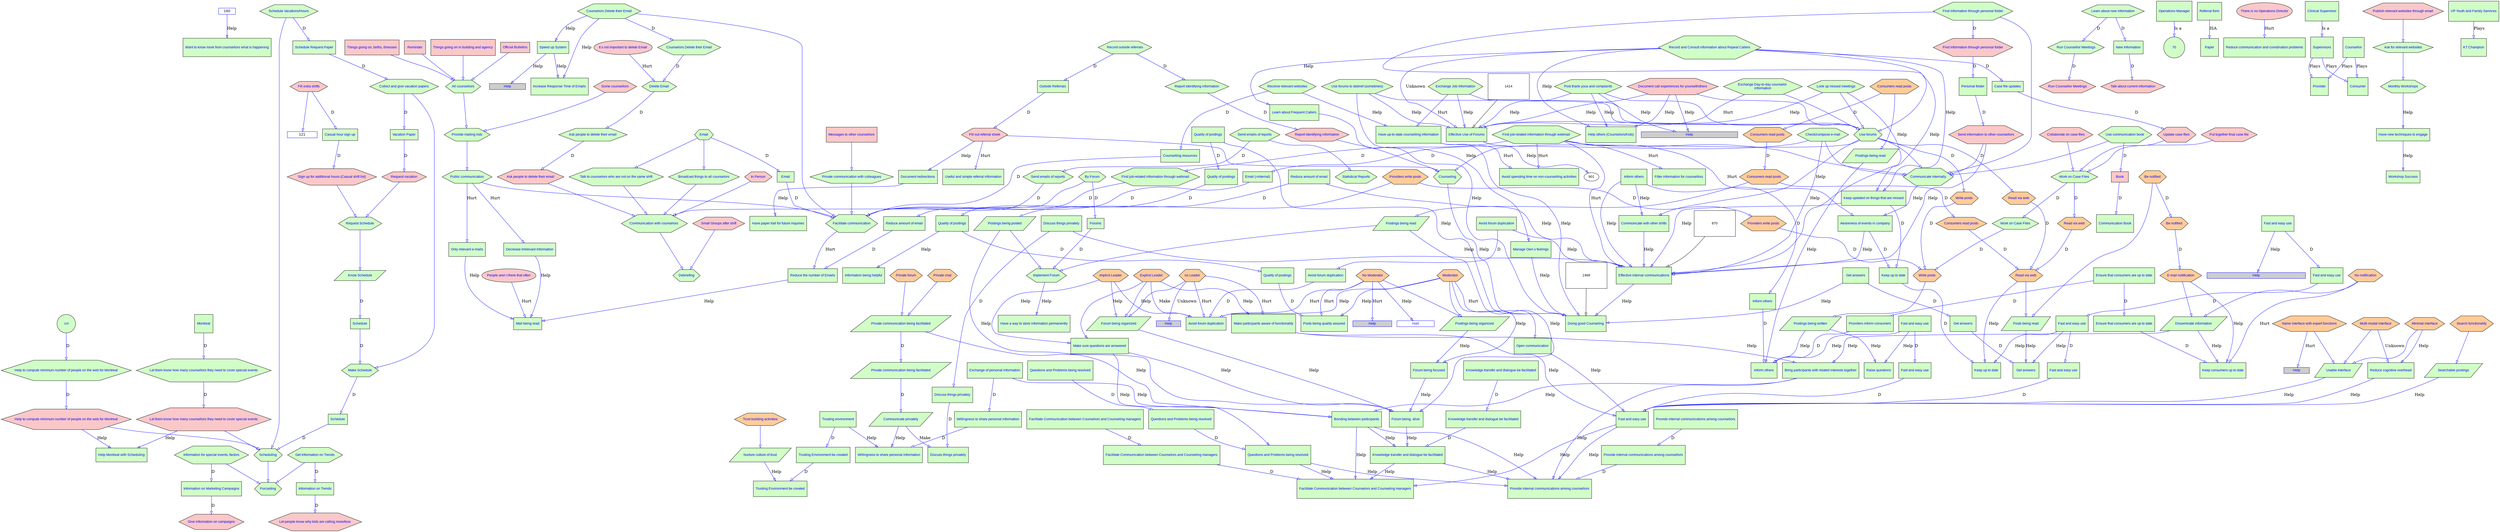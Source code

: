  digraph  RootGraph {
  node [color="#000000", fontname=Arial, style=filled];
  subgraph Connector {
      node [height="0", color="#0000FF", fontname=Arial, style=filled, shape=box];
      "160" [width="0.81811071809363", pos="2869.47865579303,850.994375703037", fillcolor="#FFFFFF", fontsize="13"];
      "121" [width="1.4549387263151", pos="2986.7093503937,754.530708661418", fillcolor="#FFFFFF", fontsize="13"];
      "Help" [width="1.76874104382558", pos="1899.34787411286,1400.60079949509", fillcolor="#CDCDCD", fontcolor="#0000FF", fontsize="12", label=Help];
      "Help1" [width="4.70493457245989", pos="247.132172041097,1463.06692913386", fillcolor="#CDCDCD", fontcolor="#0000FF", fontsize="12", label=Help];
      "Help2" [width="1.24447205788327", pos="790.089988751406,2597.46479190101", fillcolor="#CDCDCD", fontcolor="#0000FF", fontsize="12", label=Help];
      "Help3" [width="1.90493012470584", pos="735.286839145107,2356.43959505062", fillcolor="#CDCDCD", fontcolor="#0000FF", fontsize="12", label=Help];
      "Hurt" [width="1.82097276997245", pos="681.901012373454,2346.75455568054", fillcolor="#FFFFFF", fontcolor="#0000FF", fontsize="12", label=Hurt];
      "Help4" [width="1.19177760042565", pos="1009.06636670416,2593.3309336333", fillcolor="#CDCDCD", fontcolor="#0000FF", fontsize="12", label=Help];
      "Help5" [width="4.80798775305143", pos="546.426377952756,1464.58582677165", fillcolor="#CDCDCD", fontcolor="#0000FF", fontsize="12", label=Help];
  }
  "Report identifying information" [width="1.00578248031496", height="0.643700787401576", pos="999.04281496063,939.708661417323", fillcolor="#D1FEC7", fontcolor="#0000FF", fontsize="12", label="Report identifying information", sides="6", shape=polygon];
  "Report identifying information1" [width="1.00578248031496", height="0.643700787401576", pos="369.751476377953,1178.76377952756", fillcolor="#FAC8C8", fontcolor="#0000FF", fontsize="12", label="Report identifying information", sides="6", shape=polygon];
  "Run Counsellor Meetings" [width="0.978100393700789", height="0.625984251968505", pos="2589.01003937008,1431.65669291339", fillcolor="#D1FEC7", fontcolor="#0000FF", fontsize="12", label="Run Counsellor Meetings", sides="6", shape=polygon];
  "Run Counsellor Meetings1" [width="0.978100393700789", height="0.625984251968505", pos="2812.50413385827,1590.11338582677", fillcolor="#FAC8C8", fontcolor="#0000FF", fontsize="12", label="Run Counsellor Meetings", sides="6", shape=polygon];
  "Learn about new information" [width="0.978100393700789", height="0.625984251968505", pos="2262.41456692913,609.940157480315", fillcolor="#D1FEC7", fontcolor="#0000FF", fontsize="12", label="Learn about new information", sides="6", shape=polygon];
  "New Information" [width="1.02497539370079", height="0.640609621062992", pos="2138.83730314961,736.466670767716", fillcolor="#D1FEC7", fontcolor="#0000FF", fontsize="12", label="New Information", shape=box];
  "Talk about current information" [width="0.984251968503935", height="0.629921259842519", pos="2060.83582677165,586.554330708662", fillcolor="#FAC8C8", fontcolor="#0000FF", fontsize="12", label="Talk about current information", sides="6", shape=polygon];
  "Send emails of reports" [width="0.984251968503938", height="0.62992125984252", pos="3046.77165354331,811.653543307087", fillcolor="#D1FEC7", fontcolor="#0000FF", fontsize="12", label="Send emails of reports", sides="6", shape=polygon];
  "Statistical Reports" [width="0.978100393700787", height="0.625984251968504", pos="3013.62899325084,905.748931383577", fillcolor="#D1FEC7", fontcolor="#0000FF", fontsize="12", label="Statistical Reports", sides="6", shape=polygon];
  "Information for special events, factors" [width="1.35826771653543", height="0.869291338582675", pos="2789.05511811024,799.483464566929", fillcolor="#D1FEC7", fontcolor="#0000FF", fontsize="12", label="Information for special events, factors", sides="6", shape=polygon];
  "Information on Marketing Campaigns" [width="1.13385826771654", height="0.708661417322834", pos="3252.75708661417,803.168503937008", fillcolor="#D1FEC7", fontcolor="#0000FF", fontsize="12", label="Information on Marketing Campaigns", shape=box];
  "Forcasting" [width="0.984251968503937", height="0.62992125984252", pos="2856.73008998875,900.221372328459", fillcolor="#D1FEC7", fontcolor="#0000FF", fontsize="12", label=Forcasting, sides="6", shape=polygon];
  "Let them know how many counsellors they need to cover special events" [width="1.76550196850393", height="1.12992125984252", pos="3075.1812992126,708.4575928009", fillcolor="#FAC8C8", fontcolor="#0000FF", fontsize="12", label="Let them know how many counsellors they need to cover special events", sides="6", shape=polygon];
  "Scheduling" [width="0.978100393700787", height="0.625984251968504", pos="2961.79547244094,823.139257592801", fillcolor="#D1FEC7", fontcolor="#0000FF", fontsize="12", label=Scheduling, sides="6", shape=polygon];
  "Let them know how many counsellors they need to cover special events1" [width="1.76550196850394", height="1.12992125984252", pos="3107.30728346457,549.987401574803", fillcolor="#D1FEC7", fontcolor="#0000FF", fontsize="12", label="Let them know how many counsellors they need to cover special events", sides="6", shape=polygon];
  "Help to compute minimum number of people on the web for Montreal" [width="1.56865157480315", height="1.00393700787402", pos="2948.22966816648,712.831046119235", fillcolor="#FAC8C8", fontcolor="#0000FF", fontsize="12", label="Help to compute minimum number of people on the web for Montreal", sides="6", shape=polygon];
  "Help to compute minimum number of people on the web for Montreal1" [width="1.56865157480315", height="1.00393700787402", pos="2956.59862204724,558.68031496063", fillcolor="#D1FEC7", fontcolor="#0000FF", fontsize="12", label="Help to compute minimum number of people on the web for Montreal", sides="6", shape=polygon];
  "Vacation Paper" [width="0.828125", height="0.517578125", pos="1872.38061023622,244.95092273622", fillcolor="#D1FEC7", fontcolor="#0000FF", fontsize="12", label="Vacation Paper", shape=box];
  "Request vacation" [width="0.78125", height="0.5", pos="304.030511811024,1070.59842519685", fillcolor="#FAC8C8", fontcolor="#0000FF", fontsize="12", label="Request vacation", sides="6", shape=polygon];
  "Send emails of reports1" [width="0.984251968503938", height="0.62992125984252", pos="2669.10354330709,847.577952755906", fillcolor="#D1FEC7", fontcolor="#0000FF", fontsize="12", label="Send emails of reports", sides="6", shape=polygon];
  "118" [width="0.897674704724409", height="0.897674704724409", pos="32.3162893700787,32.3162893700787", fillcolor="#D1FEC7", fontcolor="#0000FF", fontsize="10", shape=ellipse];
  "Montreal" [width="0.897674704724409", height="0.897674704724409", pos="3019.37258858268,453.75250984252", fillcolor="#D1FEC7", fontcolor="#0000FF", fontsize="12", label=Montreal, shape=box];
  "Know Schedule" [width="0.812499999999998", height="0.5", pos="285.125196850394,1195.71968503937", fillcolor="#D1FEC7", fontcolor="#0000FF", fontsize="12", label="Know Schedule", shape=parallelogram];
  "Schedule" [width="0.828125", height="0.517578125", pos="1858.91604330709,19.8328124999999", fillcolor="#D1FEC7", fontcolor="#0000FF", fontsize="12", label=Schedule, shape=box];
  "Schedule1" [width="0.828125", height="0.517578125", pos="3258.75856299212,979.596592027559", fillcolor="#D1FEC7", fontcolor="#0000FF", fontsize="12", label=Schedule, shape=box];
  "Make Schedule" [width="0.978100393700788", height="0.625984251968504", pos="3081.79547244094,1343.14488188976", fillcolor="#D1FEC7", fontcolor="#0000FF", fontsize="12", label="Make Schedule", sides="6", shape=polygon];
  "Give information on campaigns" [width="1.18110236220472", height="0.755905511811023", pos="3395.24527559055,817.530708661417", fillcolor="#FAC8C8", fontcolor="#0000FF", fontsize="12", label="Give information on campaigns", sides="6", shape=polygon];
  "Information on Trends" [width="0.985605314960628", height="0.616003321850392", pos="1864.58533464567,175.738324311024", fillcolor="#D1FEC7", fontcolor="#0000FF", fontsize="12", label="Information on Trends", shape=box];
  "Let people know why kids are calling more/less" [width="1.37180118110236", height="0.877952755905512", pos="199.182283464567,1213.71968503937", fillcolor="#FAC8C8", fontcolor="#0000FF", fontsize="12", label="Let people know why kids are calling more/less", sides="6", shape=polygon];
  "Get Information on Trends" [width="1.14173228346457", height="0.730708661417323", pos="2882.2272215973,798.139032620923", fillcolor="#D1FEC7", fontcolor="#0000FF", fontsize="12", label="Get Information on Trends", sides="6", shape=polygon];
  "Collect and give vacation papers" [width="1.10236220472441", height="0.705511811023622", pos="3091.93818897638,1258.10551181102", fillcolor="#D1FEC7", fontcolor="#0000FF", fontsize="12", label="Collect and give vacation papers", sides="6", shape=polygon];
  "Want to know more from counsellors what is happening" [width="1.49606299212598", height="0.899343404715516", pos="3003.11929133858,969.853077980332", fillcolor="#D1FEC7", fontcolor="#0000FF", fontsize="12", label="Want to know more from counsellors what is happening", shape=box];
  "Help Montreal with Scheduling" [width="1.14173228346457", height="0.686341019388158", pos="3101.31951631046,949.226611906073", fillcolor="#D1FEC7", fontcolor="#0000FF", fontsize="12", label="Help Montreal with Scheduling", shape=box];
  "Fill extra shifts" [width="0.78125", height="0.5", pos="3136.93607986502,768.390101237346", fillcolor="#FAC8C8", fontcolor="#0000FF", fontsize="12", label="Fill extra shifts", sides="6", shape=polygon];
  "Casual hour sign up" [width="0.913426837270341", height="0.570891773293963", pos="1854.90029527559,110.334781003937", fillcolor="#D1FEC7", fontcolor="#0000FF", fontsize="12", label="Casual hour sign up", shape=box];
  "Sign up for additional hours (Casual shift list)" [width="1.26312335958005", height="0.808398950131231", pos="225,1060.91338582677", fillcolor="#FAC8C8", fontcolor="#0000FF", fontsize="12", label="Sign up for additional hours (Casual shift list)", sides="6", shape=polygon];
  "Schedule Vacations/Hours" [width="1.00434711286089", height="0.642782152230971", pos="2856.64361642295,724.126434195726", fillcolor="#D1FEC7", fontcolor="#0000FF", fontsize="12", label="Schedule Vacations/Hours", sides="6", shape=polygon];
  "Schedule Request Paper" [width="1.05122211286089", height="0.657013820538058", pos="3247.89242125984,893.907615649606", fillcolor="#D1FEC7", fontcolor="#0000FF", fontsize="12", label="Schedule Request Paper", shape=box];
  "Facilitate communication" [width="1.36441929133858", height="0.873228346456691", pos="1823.67047244094,1287.16535433071", fillcolor="#D1FEC7", fontcolor="#0000FF", fontsize="12", label="Facilitate communication", sides="6", shape=polygon];
  "Operations Manager" [width="0.984251968503942", height="0.984251968503942", pos="3067.8437007874,1428.1842519685", fillcolor="#D1FEC7", fontcolor="#0000FF", fontsize="12", label="Operations Manager", shape=box];
  "70" [width="1.022375328084", height="1.022375328084", pos="36.8055118110238,36.8055118110238", fillcolor="#D1FEC7", fontcolor="#0000FF", fontsize="12", shape=circle];
  "Referral form" [width="0.875", height="0.875", pos="1388.70590551181,922.282677165354", fillcolor="#D1FEC7", fontcolor="#0000FF", fontsize="12", label="Referral form", shape=box];
  "Paper" [width="0.875", height="0.875", pos="1519.41850393701,917.924409448819", fillcolor="#D1FEC7", fontcolor="#0000FF", fontsize="12", label=Paper, shape=box];
  "Email" [width="0.78125", height="0.5", pos="2998.61633858268,1116.37322834646", fillcolor="#D1FEC7", fontcolor="#0000FF", fontsize="12", label=Email, sides="6", shape=polygon];
  "Email1" [width="0.828125", height="0.517578125", pos="2678.60108267716,1091.09265501969", fillcolor="#D1FEC7", fontcolor="#0000FF", fontsize="12", label=Email, shape=box];
  "Communication with counselors " [width="1.37795275590551", height="0.881889763779528", pos="2855.24527559055,1283.05039370079", fillcolor="#D1FEC7", fontcolor="#0000FF", fontsize="12", label="Communication with counselors ", sides="6", shape=polygon];
  "Debriefing" [width="0.905511811023624", height="0.579527559055119", pos="2928.94606299212,1350.62834645669", fillcolor="#D1FEC7", fontcolor="#0000FF", fontsize="12", label=Debriefing, sides="6", shape=polygon];
  "Small Groups after shift" [width="0.984251968503937", height="0.62992125984252", pos="2996.97755905512,1277.94803149606", fillcolor="#FAC8C8", fontcolor="#0000FF", fontsize="12", label="Small Groups after shift", sides="6", shape=polygon];
  "Ask people to delete their email" [width="0.978100393700787", height="0.625984251968504", pos="1877.77972440945,314.995275590551", fillcolor="#D1FEC7", fontcolor="#0000FF", fontsize="12", label="Ask people to delete their email", sides="6", shape=polygon];
  "Ask people to delete their email1" [width="1.07960137795276", height="0.690944881889764", pos="2779.96801181102,1205.97637795276", fillcolor="#FAC8C8", fontcolor="#0000FF", fontsize="12", label="Ask people to delete their email", sides="6", shape=polygon];
  "Delete Email" [width="0.78125", height="0.5", pos="103.025787401575,1238.23937007874", fillcolor="#D1FEC7", fontcolor="#0000FF", fontsize="12", label="Delete Email", sides="6", shape=polygon];
  "Broadcast things to all counselors" [width="1.10236220472441", height="0.705511811023622", pos="3057.92244094488,1184.29133858268", fillcolor="#D1FEC7", fontcolor="#0000FF", fontsize="12", label="Broadcast things to all counselors", sides="6", shape=polygon];
  "Talk to counselors who are not on the same shift" [width="1.36441929133858", height="0.873228346456691", pos="2968.14389763779,1184.14960629921", fillcolor="#D1FEC7", fontcolor="#0000FF", fontsize="12", label="Talk to counselors who are not on the same shift", sides="6", shape=polygon];
  "In Person" [width="0.78125", height="0.5", pos="2896.56909448819,1211.75905511811", fillcolor="#FAC8C8", fontcolor="#0000FF", fontsize="12", label="In Person", sides="6", shape=polygon];
  "Forums" [width="0.828125", height="0.517578125", pos="2625.68769685039,1287.62808809055", fillcolor="#D1FEC7", fontcolor="#0000FF", fontsize="12", label=Forums, shape=box];
  "Implement Forum" [width="1.04330708661417", height="0.667716535433069", pos="1269.2125984252,2501.51811023622", fillcolor="#D1FEC7", fontcolor="#0000FF", fontsize="12", label="Implement Forum", sides="6", shape=polygon];
  "Record outside referrals" [width="0.977427821522316", height="0.625553805774282", pos="1383.37584425569,834.424393328786", fillcolor="#D1FEC7", fontcolor="#0000FF", fontsize="12", label="Record outside referrals", sides="6", shape=polygon];
  "Outside Referrals" [width="0.828125", height="0.590551181102362", pos="1002.09596456693,1205.1968503937", fillcolor="#D1FEC7", fontcolor="#0000FF", fontsize="12", label="Outside Referrals", shape=box];
  "Fill out referral sheet" [width="1.00578248031496", height="0.643700787401574", pos="408.761600112486,1449.40494938133", fillcolor="#FAC8C8", fontcolor="#0000FF", fontsize="12", label="Fill out referral sheet", sides="6", shape=polygon];
  "There is no Operations Director" [width="1.39763779527559", height="0.838582677165357", pos="2819.81220472441,1369.64881889764", fillcolor="#FAC8C8", fontcolor="#0000FF", fontsize="12", label="There is no Operations Director", shape=ellipse];
  "Reduce communication and coordination problems" [width="1.5748031496063", height="0.946677268121597", pos="2904.85157480315,1433.91817692797", fillcolor="#D1FEC7", fontcolor="#0000FF", fontsize="12", label="Reduce communication and coordination problems", shape=box];
  "By Forum" [width="0.78125", height="0.5", pos="2845.10255905512,1211.75905511811", fillcolor="#D1FEC7", fontcolor="#0000FF", fontsize="12", label="By Forum", sides="6", shape=polygon];
  "Reduce the number of Emails" [width="1.10236220472441", height="0.662674087685117", pos="1990.73115860517,1363.42882058749", fillcolor="#D1FEC7", fontcolor="#0000FF", fontsize="12", label="Reduce the number of Emails", shape=box];
  "Mail being read" [width="0.982385329531613", height="0.590551181102363", pos="1812.28375712748,1437.7727784027", fillcolor="#D1FEC7", fontcolor="#0000FF", fontsize="12", label="Mail being read", shape=box];
  "People aren t there that often" [width="1.08267716535433", height="0.6496062992126", pos="1827.21377952756,1351.90866141732", fillcolor="#FAC8C8", fontcolor="#0000FF", fontsize="12", label="People aren t there that often", shape=ellipse];
  "Decrease Irrelevant Information" [width="1.06299212598425", height="0.639007155982077", pos="1726.09673790776,1313.9828852869", fillcolor="#D1FEC7", fontcolor="#0000FF", fontsize="12", label="Decrease Irrelevant Information", shape=box];
  "Speed up System" [width="0.998640824413675", height="0.600323010356554", pos="1910.59673897023,1303.81635278228", fillcolor="#D1FEC7", fontcolor="#0000FF", fontsize="12", label="Speed up System", shape=box];
  "Record and Consult information about Repeat Callers" [width="1.17495078740157", height="1.14566929133858", pos="213.996766029246,1315.21484814398", fillcolor="#D1FEC7", fontcolor="#0000FF", fontsize="12", label="Record and Consult information about Repeat Callers", sides="6", shape=polygon];
  "Keep updated on things that are missed" [width="1.18110236220472", height="0.710007951091197", pos="664.251968503937,1622.41067994007", fillcolor="#D1FEC7", fontcolor="#0000FF", fontsize="12", label="Keep updated on things that are missed", shape=box];
  "Look up missed meetings" [width="0.922736220472441", height="0.590551181102362", pos="482.646850393701,1327.10551181102", fillcolor="#D1FEC7", fontcolor="#0000FF", fontsize="12", label="Look up missed meetings", sides="6", shape=polygon];
  "Clinical Supervisor" [width="0.953740157480315", height="0.953740157480315", pos="2579.18622047244,1901.8845472441", fillcolor="#D1FEC7", fontcolor="#0000FF", fontsize="12", label="Clinical Supervisor", shape=box];
  "Supervisors" [width="1.022375328084", height="1.022375328084", pos="2790.02598425197,1661.07637795276", fillcolor="#D1FEC7", fontcolor="#0000FF", fontsize="12", label=Supervisors, shape=box];
  "Have new techniques to engage" [width="1.01302968032341", height="0.608972728137111", pos="2259.59392363434,1606.48994734679", fillcolor="#D1FEC7", fontcolor="#0000FF", fontsize="12", label="Have new techniques to engage", shape=box];
  "Workshop Success" [width="0.984251968503937", height="0.591673292575998", pos="2161.41732283465,1662.56008105242", fillcolor="#D1FEC7", fontcolor="#0000FF", fontsize="12", label="Workshop Success", shape=box];
  "Monthly Workshops" [width="0.978100393700787", height="0.625984251968504", pos="2161.19586614173,1556.22047244095", fillcolor="#D1FEC7", fontcolor="#0000FF", fontsize="12", label="Monthly Workshops", sides="6", shape=polygon];
  "Publish relevant websites through email" [width="1.25984251968504", height="0.806299212598425", pos="2080.62992125984,1442.15433070866", fillcolor="#FAC8C8", fontcolor="#0000FF", fontsize="12", label="Publish relevant websites through email", sides="6", shape=polygon];
  "Ask for relevant websites" [width="0.78125", height="0.5", pos="2154.55216535433,1499.52755905512", fillcolor="#D1FEC7", fontcolor="#0000FF", fontsize="12", label="Ask for relevant websites", sides="6", shape=polygon];
  "Receive relevant websites" [width="1.04632545931759", height="0.669648293963255", pos="38.8677165354331,1262.34670866142", fillcolor="#D1FEC7", fontcolor="#0000FF", fontsize="12", label="Receive relevant websites", sides="6", shape=polygon];
  "Counselling resources" [width="1.00529035433071", height="0.628306471456691", pos="998.128641732282,1052.08674950787", fillcolor="#D1FEC7", fontcolor="#0000FF", fontsize="12", label="Counselling resources", shape=box];
  "Have up-to-date counselling information" [width="1.38976377952756", height="0.835442689117308", pos="64.9618110236219,1418.91933878233", fillcolor="#D1FEC7", fontcolor="#0000FF", fontsize="12", label="Have up-to-date counselling information", shape=box];
  "Avoid spending time on non-counselling activities" [width="1.38976377952756", height="0.835442689117308", pos="85.7964566929131,1498.91373208381", fillcolor="#D1FEC7", fontcolor="#0000FF", fontsize="12", label="Avoid spending time on non-counselling activities", shape=box];
  "Counseling" [width="1.08759842519685", height="0.696062992125984", pos="340.914566929133,1528.8188976378", fillcolor="#D1FEC7", fontcolor="#0000FF", fontsize="12", label=Counseling, sides="6", shape=polygon];
  "Use forums" [width="0.966412401574804", height="0.618503937007874", pos="335.263287401575,1418.53160854893", fillcolor="#D1FEC7", fontcolor="#0000FF", fontsize="12", label="Use forums", sides="6", shape=polygon];
  "Read via web" [width="0.947694038245222", height="0.606524184476942", pos="-145.883014623172,1724.03959505062", fillcolor="#FFCC99", fontcolor="#0000FF", fontsize="12", label="Read via web", sides="6", shape=polygon];
  "Communicate internally" [width="1.31336122047244", height="0.84055118110236", pos="614.967224409449,1385.71181102362", fillcolor="#D1FEC7", fontcolor="#0000FF", fontsize="12", label="Communicate internally", sides="6", shape=polygon];
  "Find job-related information through webmail" [width="1.37795275590551", height="0.881889763779527", pos="702.331889763779,1259.64094488189", fillcolor="#D1FEC7", fontcolor="#0000FF", fontsize="12", label="Find job-related information through webmail", sides="6", shape=polygon];
  "Find job-related information through webmail1" [width="1.37795275590551", height="0.881889763779527", pos="1310.07874015748,1298.83464566929", fillcolor="#D1FEC7", fontcolor="#0000FF", fontsize="12", label="Find job-related information through webmail", sides="6", shape=polygon];
  "Awareness of events in company" [width="1.25984251968504", height="0.757341814497277", pos="579.024803149606,1566.96824232978", fillcolor="#D1FEC7", fontcolor="#0000FF", fontsize="12", label="Awareness of events in company", shape=box];
  "Book" [width="0.828125", height="0.517578125", pos="999.261318897638,998.475332185039", fillcolor="#FAC8C8", fontcolor="#0000FF", fontsize="12", label=Book, shape=box];
  "Communication Book" [width="0.875", height="0.875", pos="1284.46181102362,692.463779527559", fillcolor="#D1FEC7", fontcolor="#0000FF", fontsize="12", label="Communication Book", shape=box];
  "Use communication book" [width="1.25984251968504", height="0.806299212598427", pos="772.913385826772,1321.62519685039", fillcolor="#D1FEC7", fontcolor="#0000FF", fontsize="12", label="Use communication book", sides="6", shape=polygon];
  "Document redirections" [width="1.07644766240782", height="0.647095818025813", pos="652.725590551181,1492.13324472452", fillcolor="#D1FEC7", fontcolor="#0000FF", fontsize="12", label="Document redirections", shape=box];
  "Have paper trail for future inquiries" [width="1.17050999528404", height="0.703640454949271", pos="729.067493688493,1559.81924535455", fillcolor="#D1FEC7", fontcolor="#0000FF", fontsize="12", label="Have paper trail for future inquiries", shape=box];
  "Useful and simple referral information" [width="1.27329805610861", height="0.765430476541011", pos="612.767863878178,1684.40589085626", fillcolor="#D1FEC7", fontcolor="#0000FF", fontsize="12", label="Useful and simple referral information", shape=box];
  "Effective internal communications" [width="1.37795275590551", height="0.828342609606397", pos="496.820078740157,1660.23293237103", fillcolor="#D1FEC7", fontcolor="#0000FF", fontsize="12", label="Effective internal communications", shape=box];
  "Filter information for counsellors" [width="1.31115375332277", height="0.788187052834693", pos="723.591732283465,1412.1731590989", fillcolor="#D1FEC7", fontcolor="#0000FF", fontsize="12", label="Filter information for counsellors", shape=box];
  "Find information through personal folder" [width="1.39763779527559", height="0.894488188976377", pos="596.032677165354,1266.55748031496", fillcolor="#D1FEC7", fontcolor="#0000FF", fontsize="12", label="Find information through personal folder", sides="6", shape=polygon];
  "Find information through personal folder1" [width="1.39763779527559", height="0.894488188976377", pos="1010.31496062992,792.831496062992", fillcolor="#FAC8C8", fontcolor="#0000FF", fontsize="12", label="Find information through personal folder", sides="6", shape=polygon];
  "Send information to other counsellors" [width="1.39763779527559", height="0.894488188976377", pos="492.51968503937,1260.00809898763", fillcolor="#FAC8C8", fontcolor="#0000FF", fontsize="12", label="Send information to other counsellors", sides="6", shape=polygon];
  "Personal folder" [width="0.875", height="0.875", pos="1290.1311023622,486.243307086614", fillcolor="#D1FEC7", fontcolor="#0000FF", fontsize="12", label="Personal folder", shape=box];
  "Communicate with other shifts" [width="1.31115375332277", height="0.788187052834693", pos="430.635787088124,1582.19534483811", fillcolor="#D1FEC7", fontcolor="#0000FF", fontsize="12", label="Communicate with other shifts", shape=box];
  "Check/compose e-mail" [width="1.00578248031496", height="0.643700787401576", pos="383.654738470191,1248.55005624297", fillcolor="#D1FEC7", fontcolor="#0000FF", fontsize="12", label="Check/compose e-mail", sides="6", shape=polygon];
  "Email (=internal)" [width="0.984251968503937", height="0.517578125", pos="1003.0405511811,1118.02178887795", fillcolor="#D1FEC7", fontcolor="#0000FF", fontsize="12", label="Email (=internal)", shape=box];
  "Learn about Frequent Callers" [width="1.28862023150452", height="0.77464125005839", pos="312.56811023622,1670.55700948609", fillcolor="#D1FEC7", fontcolor="#0000FF", fontsize="12", label="Learn about Frequent Callers", shape=box];
  "Doing good Counseling" [width="1.28862023150452", height="0.77464125005839", pos="413.949383452273,1726.78472279738", fillcolor="#D1FEC7", fontcolor="#0000FF", fontsize="12", label="Doing good Counseling", shape=box];
  "Document call experiences for yourself/others" [width="1.25984251968504", height="0.806299212598425", pos="120.674915635546,1316.76580427447", fillcolor="#FAC8C8", fontcolor="#0000FF", fontsize="12", label="Document call experiences for yourself/others", sides="6", shape=polygon];
  "Help others (Counselors/Kids)" [width="1.28862023150452", height="0.77464125005839", pos="142.72937007874,1553.41779366352", fillcolor="#D1FEC7", fontcolor="#0000FF", fontsize="12", label="Help others (Counselors/Kids)", shape=box];
  "Use forums to debrief (sometimes)" [width="1.07960137795276", height="0.690944881889764", pos="305.322342519685,1294.79527559055", fillcolor="#D1FEC7", fontcolor="#0000FF", fontsize="12", label="Use forums to debrief (sometimes)", sides="6", shape=polygon];
  "Manage Own s feelings" [width="1.28862023150452", height="0.77464125005839", pos="227.807651168808,1659.22566767927", fillcolor="#D1FEC7", fontcolor="#0000FF", fontsize="12", label="Manage Own s feelings", shape=box];
  "Post thank yous and complaints" [width="1.06299212598425", height="0.680314960629921", pos="399.482564679415,1319.51946006749", fillcolor="#D1FEC7", fontcolor="#0000FF", fontsize="12", label="Post thank yous and complaints", sides="6", shape=polygon];
  "Messages to other counsellors" [width="1.18110236220473", height="0.738188976377955", pos="1983.84701912261,1110.21934758155", fillcolor="#FAC8C8", fontcolor="#0000FF", fontsize="12", label="Messages to other counsellors", shape=box];
  "Private communication with colleagues" [width="1.56865157480315", height="0.625984251968504", pos="1909.38484251968,1202.69291338583", fillcolor="#D1FEC7", fontcolor="#0000FF", fontsize="12", label="Private communication with colleagues", sides="6", shape=polygon];
  "Some counsellors" [width="0.899360236220472", height="0.575590551181102", pos="1771.00807086614,1084.20472440945", fillcolor="#FAC8C8", fontcolor="#0000FF", fontsize="12", label="Some counsellors", sides="6", shape=polygon];
  "Provide mailing lists" [width="0.978100393700788", height="0.625984251968504", pos="1823.67047244094,1148.52283464567", fillcolor="#D1FEC7", fontcolor="#0000FF", fontsize="12", label="Provide mailing lists", sides="6", shape=polygon];
  "Case file updates" [width="0.828125", height="0.517578125", pos="2398.15895669291,1804.45958415354", fillcolor="#D1FEC7", fontcolor="#0000FF", fontsize="12", label="Case file updates", shape=box];
  "All counsellors" [width="0.978100393700789", height="0.625984251968505", pos="1894.53661417323,1086.0188976378", fillcolor="#D1FEC7", fontcolor="#0000FF", fontsize="12", label="All counsellors", sides="6", shape=polygon];
  "Public communication" [width="1.18110236220472", height="0.625984251968504", pos="1738.6311023622,1213.57795275591", fillcolor="#D1FEC7", fontcolor="#0000FF", fontsize="12", label="Public communication", sides="6", shape=polygon];
  "Things going on, births, illnesses" [width="1.18110236220472", height="0.738188976377951", pos="1795.32401574803,994.388976377953", fillcolor="#FAC8C8", fontcolor="#0000FF", fontsize="12", label="Things going on, births, illnesses", shape=box];
  "Reminder" [width="1.04398375984253", height="0.65248984990158", pos="1885.29965551181,997.474144931102", fillcolor="#FAC8C8", fontcolor="#0000FF", fontsize="12", label=Reminder, shape=box];
  "Things going on in building and agency" [width="1.25984251968504", height="0.787401574803151", pos="1976.74133858268,1020.96377952756", fillcolor="#FAC8C8", fontcolor="#0000FF", fontsize="12", label="Things going on in building and agency", shape=box];
  "Official Bulletins" [width="0.828125", height="0.517578125", pos="1701.78070866142,1002.33096702756", fillcolor="#FAC8C8", fontcolor="#0000FF", fontsize="12", label="Official Bulletins", shape=box];
  "Update case files" [width="1.14542322834646", height="0.733070866141732", pos="2668.95177165354,1771.11496062992", fillcolor="#FAC8C8", fontcolor="#0000FF", fontsize="12", label="Update case files", sides="6", shape=polygon];
  "Only relevant e-mails" [width="1.14364106313316", height="0.687488463322699", pos="1626.14295678798,1314.9183135885", fillcolor="#D1FEC7", fontcolor="#0000FF", fontsize="12", label="Only relevant e-mails", shape=box];
  "Reduce amount of email" [width="1.14364106313316", height="0.687488463322699", pos="754.556905044447,1474.19840357726", fillcolor="#D1FEC7", fontcolor="#0000FF", fontsize="12", label="Reduce amount of email", shape=box];
  "It s not important to delete Email" [width="1.15485564304462", height="0.692913385826774", pos="105.826771653543,1142.74015748032", fillcolor="#FAC8C8", fontcolor="#0000FF", fontsize="12", label="It s not important to delete Email", shape=ellipse];
  "Counselors Delete their Email" [width="1.13558070866141", height="0.726771653543306", pos="1628.28248031496,1147.73858267717", fillcolor="#D1FEC7", fontcolor="#0000FF", fontsize="12", label="Counselors Delete their Email", sides="6", shape=polygon];
  "Increase Response Time of Emails" [width="1.37795275590551", height="0.828342609606396", pos="2032.91338582677,1301.63135756788", fillcolor="#D1FEC7", fontcolor="#0000FF", fontsize="12", label="Increase Response Time of Emails", shape=box];
  "Counselors Delete their Email1" [width="1.13558070866141", height="0.726771653543306", pos="1164.34547244094,947.423622047244", fillcolor="#D1FEC7", fontcolor="#0000FF", fontsize="12", label="Counselors Delete their Email", sides="6", shape=polygon];
  "Reduce amount of email1" [width="1.14364106313316", height="0.687488463322699", pos="997.391550713739,1326.79682877411", fillcolor="#D1FEC7", fontcolor="#0000FF", fontsize="12", label="Reduce amount of email", shape=box];
  "Effective Use of Forums" [width="1.13113991654389", height="0.679973523246231", pos="547.177729908966,1745.10896809671", fillcolor="#D1FEC7", fontcolor="#0000FF", fontsize="12", label="Effective Use of Forums", shape=box];
  "901" [width="0.534561516698347", height="0", pos="16.8906791338582,14.0625", fillcolor="#FFFFFF", fontsize="12", sides="1", shape=polygon];
  "870" [width="2.00787401574803", height="1.25984251968504", pos="505.984251968504,1853.85826771654", fillcolor="#FFFFFF", fontsize="12", shape=box];
  "Avoid forum duplication" [width="1.06301319633239", height="0.639019822212531", pos="175.276349083714,1608.51652462327", fillcolor="#D1FEC7", fontcolor="#0000FF", fontsize="12", label="Avoid forum duplication", shape=box];
  "Avoid forum duplication1" [width="1.06301319633239", height="0.639019822212531", pos="718.583435697887,1943.47715454453", fillcolor="#D1FEC7", fontcolor="#0000FF", fontsize="12", label="Avoid forum duplication", shape=box];
  "Avoid forum duplication2" [width="1.06301319633239", height="0.639019822212531", pos="1149.44957743017,2861.90235139493", fillcolor="#D1FEC7", fontcolor="#0000FF", fontsize="12", label="Avoid forum duplication", shape=box];
  "Request Schedule" [width="0.977690288713911", height="0.625721784776903", pos="258.188976377953,1128.03779527559", fillcolor="#D1FEC7", fontcolor="#0000FF", fontsize="12", label="Request Schedule", sides="6", shape=polygon];
  "Write posts" [width="0.947694038245222", height="0.606524184476942", pos="3426.64791901012,1879.87761529809", fillcolor="#FFCC99", fontcolor="#0000FF", fontsize="12", label="Write posts", sides="6", shape=polygon];
  "Postings being written" [width="1.10236220472441", height="0.678376741368871", pos="3443.55455568054,1989.2359608895", fillcolor="#D1FEC7", fontcolor="#0000FF", fontsize="12", label="Postings being written", shape=parallelogram];
  "Knowledge transfer and dialogue be facilitated" [width="1.37514060742408", height="0.826652114484753", pos="1738.9538807649,2848.34215328681", fillcolor="#D1FEC7", fontcolor="#0000FF", fontsize="12", label="Knowledge transfer and dialogue be facilitated", shape=box];
  "Knowledge transfer and dialogue be facilitated1" [width="1.37514060742408", height="0.826652114484753", pos="883.835770528684,2905.9799485624", fillcolor="#D1FEC7", fontcolor="#0000FF", fontsize="12", label="Knowledge transfer and dialogue be facilitated", shape=box];
  "Knowledge transfer and dialogue be facilitated2" [width="1.56007389836162", height="0.937822925067181", pos="1805.37525876622,3075.80886939691", fillcolor="#D1FEC7", fontcolor="#0000FF", fontsize="12", label="Knowledge transfer and dialogue be facilitated", shape=box];
  "Ensure that consumers are up to date" [width="1.27952755905512", height="0.769175280348799", pos="1457.71653543307,2981.39109749413", fillcolor="#D1FEC7", fontcolor="#0000FF", fontsize="12", label="Ensure that consumers are up to date", shape=box];
  "Keep consumers up to date" [width="1.27952755905512", height="0.769175280348799", pos="786.850393700788,2732.88716048626", fillcolor="#D1FEC7", fontcolor="#0000FF", fontsize="12", label="Keep consumers up to date", shape=box];
  "Ensure that consumers are up to date1" [width="1.27952755905512", height="0.769175280348799", pos="1712.83464566929,3124.54070379334", fillcolor="#D1FEC7", fontcolor="#0000FF", fontsize="12", label="Ensure that consumers are up to date", shape=box];
  "Naive interface with expert functions" [width="1.20359955005625", height="0.770303712036001", pos="647.10911136108,2529.79707536558", fillcolor="#FFCC99", fontcolor="#0000FF", fontsize="12", label="Naive interface with expert functions", sides="6", shape=polygon];
  "Usable Interface" [width="1.10236220472441", height="0.678376741368871", pos="690.944881889764,2630.40581465778", fillcolor="#D1FEC7", fontcolor="#0000FF", fontsize="12", label="Usable Interface", shape=parallelogram];
  "Multi-modal interface" [width="0.947694038245222", height="0.606524184476942", pos="730.022497187852,2533.56715410574", fillcolor="#FFCC99", fontcolor="#0000FF", fontsize="12", label="Multi-modal interface", sides="6", shape=polygon];
  "Minimal interface" [width="0.947694038245222", height="0.606524184476942", pos="800.888638920135,2532.14983127109", fillcolor="#FFCC99", fontcolor="#0000FF", fontsize="12", label="Minimal interface", sides="6", shape=polygon];
  "Fast and easy use" [width="1.27952755905512", height="0.769175280348799", pos="675.354330708662,2716.35172741539", fillcolor="#D1FEC7", fontcolor="#0000FF", fontsize="12", label="Fast and easy use", shape=box];
  "Forum being organized" [width="1.10236220472441", height="0.678376741368871", pos="1103.62204724409,2644.57904300424", fillcolor="#D1FEC7", fontcolor="#0000FF", fontsize="12", label="Forum being organized", shape=parallelogram];
  "Forum being  alive " [width="1.27952755905512", height="0.769175280348799", pos="1089.2125984252,2762.17849906893", fillcolor="#D1FEC7", fontcolor="#0000FF", fontsize="12", label="Forum being  alive ", shape=box];
  "Explicit Leader" [width="0.947694038245222", height="0.606524184476942", pos="1088.84139482565,2529.78762654668", fillcolor="#FFCC99", fontcolor="#0000FF", fontsize="12", label="Explicit Leader", sides="6", shape=polygon];
  "Implicit Leader" [width="0.947694038245222", height="0.606524184476942", pos="1010.17997750281,2528.60652418448", fillcolor="#FFCC99", fontcolor="#0000FF", fontsize="12", label="Implicit Leader", sides="6", shape=polygon];
  "no Leader" [width="0.964566929133852", height="0.606524184476942", pos="1168.11023622047,2529.78762654668", fillcolor="#FFCC99", fontcolor="#0000FF", fontsize="12", label="no Leader", sides="6", shape=polygon];
  "Moderator" [width="0.908323959505077", height="0.581327334083249", pos="715.849268841396,2269.74668166479", fillcolor="#FFCC99", fontcolor="#0000FF", fontsize="12", label=Moderator, sides="6", shape=polygon];
  "Postings being organized" [width="1.10236220472441", height="0.678376741368871", pos="770.44994375703,2337.49242883101", fillcolor="#D1FEC7", fontcolor="#0000FF", fontsize="12", label="Postings being organized", shape=parallelogram];
  "No Moderator" [width="1.23031496062992", height="0.606524184476942", pos="812.615298087739,2268.76400449944", fillcolor="#FFCC99", fontcolor="#0000FF", fontsize="12", label="No Moderator", sides="6", shape=polygon];
  "Private chat" [width="0.947694038245222", height="0.606524184476942", pos="903.408323959505,2348.13408323959", fillcolor="#FFCC99", fontcolor="#0000FF", fontsize="12", label="Private chat", sides="6", shape=polygon];
  "Private communication being facilitated" [width="1.37139107611548", height="0.796486977589343", pos="956.456692913386,2430.56329497274", fillcolor="#D1FEC7", fontcolor="#0000FF", fontsize="12", label="Private communication being facilitated", shape=parallelogram];
  "Private forum" [width="0.947694038245222", height="0.606524184476942", pos="991.282339707536,2349.55140607424", fillcolor="#FFCC99", fontcolor="#0000FF", fontsize="12", label="Private forum", sides="6", shape=polygon];
  "Make participants aware of functionality" [width="1.27952755905512", height="0.915354330708663", pos="1190.07874015748,2673.42519685039", fillcolor="#D1FEC7", fontcolor="#0000FF", fontsize="12", label="Make participants aware of functionality", shape=box];
  "Make sure questions are answered" [width="1.27952755905512", height="0.769175280348799", pos="1007.95275590551,2663.9107825335", fillcolor="#D1FEC7", fontcolor="#0000FF", fontsize="12", label="Make sure questions are answered", shape=box];
  "Reduce cognitive overhead" [width="1.27952755905512", height="0.769175280348799", pos="779.291338582678,2668.63519198232", fillcolor="#D1FEC7", fontcolor="#0000FF", fontsize="12", label="Reduce cognitive overhead", shape=box];
  "Forum being focused" [width="1.27952755905512", height="0.769175280348799", pos="754.724409448819,2449.89503450201", fillcolor="#D1FEC7", fontcolor="#0000FF", fontsize="12", label="Forum being focused", shape=box];
  "Bring participants with related interests together" [width="1.59448818897637", height="0.769175280348799", pos="898.346456692913,2751.78479828153", fillcolor="#D1FEC7", fontcolor="#0000FF", fontsize="12", label="Bring participants with related interests together", shape=box];
  "Disseminate information" [width="1.10236220472441", height="0.678376741368871", pos="877.795275590551,2635.1302241066", fillcolor="#D1FEC7", fontcolor="#0000FF", fontsize="12", label="Disseminate information", shape=parallelogram];
  "E-mail notification" [width="0.947694038245222", height="0.606524184476942", pos="931.754780652419,2548.44904386952", fillcolor="#FFCC99", fontcolor="#0000FF", fontsize="12", label="E-mail notification", sides="6", shape=polygon];
  "Bonding between participants" [width="1.27952755905512", height="0.769175280348799", pos="807.637795275591,2811.31235733665", fillcolor="#D1FEC7", fontcolor="#0000FF", fontsize="12", label="Bonding between participants", shape=box];
  "Exchange of personal information" [width="1.27952755905512", height="0.769175280348799", pos="974.88188976378,2805.64306599807", fillcolor="#D1FEC7", fontcolor="#0000FF", fontsize="12", label="Exchange of personal information", shape=box];
  "No notification" [width="0.947694038245222", height="0.606524184476942", pos="863.723284589426,2547.50416197975", fillcolor="#FFCC99", fontcolor="#0000FF", fontsize="12", label="No notification", sides="6", shape=polygon];
  "Searchable postings" [width="1.10236220472441", height="0.678376741368871", pos="608.503937007874,2627.57116898849", fillcolor="#D1FEC7", fontcolor="#0000FF", fontsize="12", label="Searchable postings", shape=parallelogram];
  "Postings being posted" [width="1.10236220472441", height="0.678376741368871", pos="1173.54330708661,2430.09085402786", fillcolor="#D1FEC7", fontcolor="#0000FF", fontsize="12", label="Postings being posted", shape=parallelogram];
  "Fast and easy use1" [width="1.27952755905512", height="0.769175280348799", pos="3373.39707536558,2138.96140120617", fillcolor="#D1FEC7", fontcolor="#0000FF", fontsize="12", label="Fast and easy use", shape=box];
  "Fast and easy use2" [width="1.27952755905512", height="0.769175280348799", pos="1646.22047244095,2758.87141245476", fillcolor="#D1FEC7", fontcolor="#0000FF", fontsize="12", label="Fast and easy use", shape=box];
  "Raise questions" [width="1.27952755905512", height="0.769175280348799", pos="3434.81439820023,2252.34722797782", fillcolor="#D1FEC7", fontcolor="#0000FF", fontsize="12", label="Raise questions", shape=box];
  "Inform others" [width="1.27952755905512", height="0.769175280348799", pos="3536.86164229471,2251.40234608806", fillcolor="#D1FEC7", fontcolor="#0000FF", fontsize="12", label="Inform others", shape=box];
  "Posts being read" [width="1.10236220472441", height="0.678376741368871", pos="-292.913385826772,2059.45502725621", fillcolor="#D1FEC7", fontcolor="#0000FF", fontsize="12", label="Posts being read", shape=parallelogram];
  "Get answers" [width="1.27952755905512", height="0.769175280348799", pos="-389.527559055118,2228.07810536815", fillcolor="#D1FEC7", fontcolor="#0000FF", fontsize="12", label="Get answers", shape=box];
  "Be notified" [width="0.947694038245222", height="0.606524184476942", pos="-238.008998875141,1976.55337457818", fillcolor="#FFCC99", fontcolor="#0000FF", fontsize="12", label="Be notified", sides="6", shape=polygon];
  "Read via web1" [width="0.947694038245222", height="0.606524184476942", pos="-348.560179977503,1976.55337457818", fillcolor="#FFCC99", fontcolor="#0000FF", fontsize="12", label="Read via web", sides="6", shape=polygon];
  "Postings being read" [width="1.10236220472441", height="0.678376741368871", pos="1090.3937007874,2430.09085402786", fillcolor="#D1FEC7", fontcolor="#0000FF", fontsize="12", label="Postings being read", shape=parallelogram];
  "Consumers read posts" [width="1.13142107236596", height="0.724109486314213", pos="1081.99100112486,2347.64274465692", fillcolor="#FFCC99", fontcolor="#0000FF", fontsize="12", label="Consumers read posts", sides="6", shape=polygon];
  "Consumers read posts1" [width="0.947694038245222", height="0.606524184476942", pos="197.10911136108,1962.14983127109", fillcolor="#FFCC99", fontcolor="#0000FF", fontsize="12", label="Consumers read posts", sides="6", shape=polygon];
  "Providers write posts" [width="1.13142107236596", height="0.724109486314213", pos="1192.54218222722,2349.57030371204", fillcolor="#FFCC99", fontcolor="#0000FF", fontsize="12", label="Providers write posts", sides="6", shape=polygon];
  "Providers write posts1" [width="1.13142107236596", height="0.724109486314213", pos="1723.56580427447,2352.36715410574", fillcolor="#FFCC99", fontcolor="#0000FF", fontsize="12", label="Providers write posts", sides="6", shape=polygon];
  "Be notified1" [width="0.947694038245222", height="0.606524184476942", pos="362.935883014623,2418.527784027", fillcolor="#FFCC99", fontcolor="#0000FF", fontsize="12", label="Be notified", sides="6", shape=polygon];
  "Fast and easy use3" [width="1.27952755905512", height="0.769175280348799", pos="-173.149606299213,2111.8576329272", fillcolor="#D1FEC7", fontcolor="#0000FF", fontsize="12", label="Fast and easy use", shape=box];
  "Fast and easy use4" [width="1.27952755905512", height="0.769175280348799", pos="340.866141732284,2655.40684552563", fillcolor="#D1FEC7", fontcolor="#0000FF", fontsize="12", label="Fast and easy use", shape=box];
  "Keep up to date" [width="1.27952755905512", height="0.769175280348799", pos="-246.850393700787,2223.35369591933", fillcolor="#D1FEC7", fontcolor="#0000FF", fontsize="12", label="Keep up to date", shape=box];
  "Private communication being facilitated1" [width="1.37139107611548", height="0.796486977589343", pos="1716.14173228346,2436.23258631133", fillcolor="#D1FEC7", fontcolor="#0000FF", fontsize="12", label="Private communication being facilitated", shape=parallelogram];
  "Communicate privately" [width="1.24015748031496", height="0.678376741368871", pos="3665.83802024747,2062.4643073462", fillcolor="#D1FEC7", fontcolor="#0000FF", fontsize="12", label="Communicate privately", shape=parallelogram];
  "Questions and Problems being resolved" [width="1.56007389836162", height="0.937822925067181", pos="1953.48549498669,3068.72225522368", fillcolor="#D1FEC7", fontcolor="#0000FF", fontsize="12", label="Questions and Problems being resolved", shape=box];
  "Questions and Problems being resolved1" [width="1.56007389836162", height="0.937822925067181", pos="1847.65872333314,2913.76162530242", fillcolor="#D1FEC7", fontcolor="#0000FF", fontsize="12", label="Questions and Problems being resolved", shape=box];
  "Questions and Problems being resolved2" [width="1.56007389836162", height="0.937822925067181", pos="1019.53723851875,2890.81449369387", fillcolor="#D1FEC7", fontcolor="#0000FF", fontsize="12", label="Questions and Problems being resolved", shape=box];
  "Posts being quality assured" [width="1.27952755905512", height="0.769175280348799", pos="858.661417322835,2425.80054631303", fillcolor="#D1FEC7", fontcolor="#0000FF", fontsize="12", label="Posts being quality assured", shape=box];
  "Open communication" [width="1.27952755905512", height="0.769175280348799", pos="647.952755905512,2430.52495576185", fillcolor="#D1FEC7", fontcolor="#0000FF", fontsize="12", label="Open communication", shape=box];
  "Search functionality" [width="1.20359955005625", height="0.770303712036001", pos="559.235095613049,2530.72305961755", fillcolor="#FFCC99", fontcolor="#0000FF", fontsize="12", label="Search functionality", sides="6", shape=polygon];
  "Willingness to share personal information" [width="1.27952755905512", height="0.769175280348799", pos="1669.84251968504,2684.22574316342", fillcolor="#D1FEC7", fontcolor="#0000FF", fontsize="12", label="Willingness to share personal information", shape=box];
  "Willingness to share personal information1" [width="1.27952755905512", height="0.769175280348799", pos="3757.96400449944,2232.50470829278", fillcolor="#D1FEC7", fontcolor="#0000FF", fontsize="12", label="Willingness to share personal information", shape=box];
  "Trusting environment" [width="1.27952755905512", height="0.769175280348799", pos="3784.42069741282,2121.00864530066", fillcolor="#D1FEC7", fontcolor="#0000FF", fontsize="12", label="Trusting environment", shape=box];
  "Trusting Environment be created" [width="1.27952755905512", height="0.769175280348799", pos="2374.72440944882,3047.5328297776", fillcolor="#D1FEC7", fontcolor="#0000FF", fontsize="12", label="Trusting Environment be created", shape=box];
  "Trusting Environment be created1" [width="1.27952755905512", height="0.769175280348799", pos="2008.58267716535,3151.46983765161", fillcolor="#D1FEC7", fontcolor="#0000FF", fontsize="12", label="Trusting Environment be created", shape=box];
  "Quality of postings" [width="1.27952755905512", height="0.769175280348799", pos="-496.299212598425,1986.18834158862", fillcolor="#D1FEC7", fontcolor="#0000FF", fontsize="12", label="Quality of postings", shape=box];
  "Information being helpful" [width="1.27952755905512", height="0.769175280348799", pos="-509.527559055118,2165.71590064374", fillcolor="#D1FEC7", fontcolor="#0000FF", fontsize="12", label="Information being helpful", shape=box];
  "Quality of postings1" [width="1.27952755905512", height="0.769175280348799", pos="386.220472440945,2231.15487702169", fillcolor="#D1FEC7", fontcolor="#0000FF", fontsize="12", label="Quality of postings", shape=box];
  "Discuss things privately" [width="1.27952755905512", height="0.769175280348799", pos="3653.08211473566,2249.51258230853", fillcolor="#D1FEC7", fontcolor="#0000FF", fontsize="12", label="Discuss things privately", shape=box];
  "Consumers read posts2" [width="1.13142107236596", height="0.724109486314213", pos="3546.64791901012,2049.46501687289", fillcolor="#FFCC99", fontcolor="#0000FF", fontsize="12", label="Consumers read posts", sides="6", shape=polygon];
  "Postings being read1" [width="1.10236220472441", height="0.678376741368871", pos="3564.4994375703,2160.25958293675", fillcolor="#D1FEC7", fontcolor="#0000FF", fontsize="12", label="Postings being read", shape=parallelogram];
  "Consumers read posts3" [width="1.13142107236596", height="0.724109486314213", pos="1743.4083239595,2267.327784027", fillcolor="#FFCC99", fontcolor="#0000FF", fontsize="12", label="Consumers read posts", sides="6", shape=polygon];
  "Providers inform consumers" [width="1.27952755905512", height="0.769175280348799", pos="2252.83464566929,2933.20212111618", fillcolor="#D1FEC7", fontcolor="#0000FF", fontsize="12", label="Providers inform consumers", shape=box];
  "Trust building activities" [width="0.964566929133852", height="0.606524184476942", pos="1999.13385826772,3342.14983127109", fillcolor="#FFCC99", fontcolor="#0000FF", fontsize="12", label="Trust building activities", sides="6", shape=polygon];
  "Nurture culture of trust" [width="1.10236220472441", height="0.678376741368871", pos="2011.65354330709,3251.19321623259", fillcolor="#D1FEC7", fontcolor="#0000FF", fontsize="12", label="Nurture culture of trust", shape=parallelogram];
  "VP Youth and Family Services" [width="0.984251968503937", height="0.984251968503937", pos="2245.03937007874,3421.13634965551", fillcolor="#D1FEC7", fontcolor="#0000FF", fontsize="12", label="VP Youth and Family Services", shape=box];
  "KT Champion" [width="0.875", height="0.875", pos="1649.61023622047,3471.81496062992", fillcolor="#D1FEC7", fontcolor="#0000FF", fontsize="12", label="KT Champion", shape=box];
  "Work on Case Files" [width="0.885826771653541", height="0.566929133858266", pos="2666.69291338583,1906.86614173228", fillcolor="#D1FEC7", fontcolor="#0000FF", fontsize="12", label="Work on Case Files", sides="6", shape=polygon];
  "Work on Case Files1" [width="0.885826771653541", height="0.566929133858266", pos="2999.76377952756,1936.62992125984", fillcolor="#D1FEC7", fontcolor="#0000FF", fontsize="12", label="Work on Case Files", sides="6", shape=polygon];
  "Put together final case file" [width="1.06299212598425", height="0.680314960629923", pos="2717.00787401575,1817.40472440945", fillcolor="#FAC8C8", fontcolor="#0000FF", fontsize="12", label="Put together final case file", sides="6", shape=polygon];
  "Collaborate on case files" [width="1.10236220472441", height="0.705511811023623", pos="2629.89094488189,1825.41732283465", fillcolor="#FAC8C8", fontcolor="#0000FF", fontsize="12", label="Collaborate on case files", sides="6", shape=polygon];
  "Provider" [width="0.875", height="0.875", pos="3746.23565804274,2325.13329583802", fillcolor="#D1FEC7", fontcolor="#0000FF", fontsize="12", label=Provider, shape=box];
  "Exchange Job Information" [width="1.22047244094488", height="0.781102362204725", pos="583.937007874016,1143.55275590551", fillcolor="#D1FEC7", fontcolor="#0000FF", fontsize="12", label="Exchange Job Information", sides="6", shape=polygon];
  "Exchange Day-to-day counselor \ninformation" [width="1.22047244094488", height="0.781102362204725", pos="494.645669291339,1143.55275590551", fillcolor="#D1FEC7", fontcolor="#0000FF", fontsize="12", label="Exchange Day-to-day counselor \ninformation", sides="6", shape=polygon];
  "Counsellor" [width="0.984251968503937", height="0.984251968503937", pos="99.2125984251968,1717.79527559055", fillcolor="#D1FEC7", fontcolor="#0000FF", fontsize="12", label=Counsellor, shape=box];
  "Consumer" [width="0.94488188976378", height="0.875", pos="-520.157480314961,2265.90354330709", fillcolor="#D1FEC7", fontcolor="#0000FF", fontsize="12", label=Consumer, shape=box];
  "Write posts1" [width="0.947694038245222", height="0.606524184476942", pos="3155.06186726659,1804.82699662542", fillcolor="#FFCC99", fontcolor="#0000FF", fontsize="12", label="Write posts", sides="6", shape=polygon];
  "Read via web2" [width="0.947694038245222", height="0.606524184476942", pos="90.8098987626548,1854.43329583802", fillcolor="#FFCC99", fontcolor="#0000FF", fontsize="12", label="Read via web", sides="6", shape=polygon];
  "Keep up to date1" [width="1.27952755905512", height="0.769175280348799", pos="-63.0708661417321,1785.17062505319", fillcolor="#D1FEC7", fontcolor="#0000FF", fontsize="12", label="Keep up to date", shape=box];
  "Fast and easy use5" [width="1.27952755905512", height="0.769175280348799", pos="34.724409448819,1572.57219985634", fillcolor="#D1FEC7", fontcolor="#0000FF", fontsize="12", label="Fast and easy use", shape=box];
  "Fast and easy use6" [width="1.27952755905512", height="0.769175280348799", pos="-160.866141732283,1615.09188489571", fillcolor="#D1FEC7", fontcolor="#0000FF", fontsize="12", label="Fast and easy use", shape=box];
  "Quality of postings2" [width="1.27952755905512", height="0.769175280348799", pos="-16.2992125984251,1504.54070379334", fillcolor="#D1FEC7", fontcolor="#0000FF", fontsize="12", label="Quality of postings", shape=box];
  "Quality of postings3" [width="1.27952755905512", height="0.769175280348799", pos="-271.417322834646,1564.06826284846", fillcolor="#D1FEC7", fontcolor="#0000FF", fontsize="12", label="Quality of postings", shape=box];
  "Get answers1" [width="1.27952755905512", height="0.769175280348799", pos="-37.5590551181101,1419.5013337146", fillcolor="#D1FEC7", fontcolor="#0000FF", fontsize="12", label="Get answers", shape=box];
  "Get answers2" [width="1.27952755905512", height="0.769175280348799", pos="-373.464566929134,1508.79267229728", fillcolor="#D1FEC7", fontcolor="#0000FF", fontsize="12", label="Get answers", shape=box];
  "Inform others1" [width="1.27952755905512", height="0.769175280348799", pos="210.472440944882,1745.48558568311", fillcolor="#D1FEC7", fontcolor="#0000FF", fontsize="12", label="Inform others", shape=box];
  "Inform others2" [width="1.27952755905512", height="0.769175280348799", pos="3097.55905511811,2169.26511324216", fillcolor="#D1FEC7", fontcolor="#0000FF", fontsize="12", label="Inform others", shape=box];
  "Discuss things privately1" [width="1.27952755905512", height="0.769175280348799", pos="82.9133858267719,1643.43834158862", fillcolor="#D1FEC7", fontcolor="#0000FF", fontsize="12", label="Discuss things privately", shape=box];
  "Discuss things privately2" [width="1.27952755905512", height="0.769175280348799", pos="3088.34645669291,2050.86614173228", fillcolor="#D1FEC7", fontcolor="#0000FF", fontsize="12", label="Discuss things privately", shape=box];
  "Provide internal communications among counsellors" [width="1.57480314960629", height="0.946677268121592", pos="1665.35433070866,3274.08038165238", fillcolor="#D1FEC7", fontcolor="#0000FF", fontsize="12", label="Provide internal communications among counsellors", shape=box];
  "Provide internal communications among counsellors1" [width="1.57480314960629", height="0.946677268121592", pos="1173.54330708661,3215.9701454319", fillcolor="#D1FEC7", fontcolor="#0000FF", fontsize="12", label="Provide internal communications among counsellors", shape=box];
  "Provide internal communications among counsellors2" [width="1.57480314960629", height="0.946677268121592", pos="776.692913385827,2982.11187771537", fillcolor="#D1FEC7", fontcolor="#0000FF", fontsize="12", label="Provide internal communications among counsellors", shape=box];
  "Facilitate Communication between Counselors and Counseling managers" [width="2.24409448818898", height="0.946677268121592", pos="1387.55905511811,3208.88353125868", fillcolor="#D1FEC7", fontcolor="#0000FF", fontsize="12", label="Facilitate Communication between Counselors and Counseling managers", shape=box];
  "Facilitate Communication between Counselors and Counseling managers1" [width="2.24409448818898", height="0.946677268121592", pos="1020.47244094488,2996.28510606183", fillcolor="#D1FEC7", fontcolor="#0000FF", fontsize="12", label="Facilitate Communication between Counselors and Counseling managers", shape=box];
  "Facilitate Communication between Counselors and Counseling managers2" [width="2.24409448818898", height="0.946677268121592", pos="1858.11023622047,3279.74967299096", fillcolor="#D1FEC7", fontcolor="#0000FF", fontsize="12", label="Facilitate Communication between Counselors and Counseling managers", shape=box];
  "Have a way to store information permanently" [width="1.37795275590551", height="0.828342609606397", pos="654.803149606299,2813.44238118992", fillcolor="#D1FEC7", fontcolor="#0000FF", fontsize="12", label="Have a way to store information permanently", shape=box];
  "1414" [width="2.00787401574803", height="1.25984251968504", pos="681.732283464567,1829.76377952756", fillcolor="#FFFFFF", fontsize="12", shape=box];
  "1469" [width="2.00787401574803", height="1.25984251968504", pos="337.322834645669,1859.52755905512", fillcolor="#FFFFFF", fontsize="12", shape=box];
  "Report identifying information"->"Report identifying information1" [color="#0000FF", fillcolor="#FFFFFF", label=D];
  "Run Counsellor Meetings"->"Run Counsellor Meetings1" [color="#0000FF", fillcolor="#FFFFFF", label=D];
  "Learn about new information"->"Run Counsellor Meetings" [color="#0000FF", fillcolor="#FFFFFF", label=D];
  "Learn about new information"->"New Information" [color="#0000FF", fillcolor="#FFFFFF", label=D];
  "New Information"->"Talk about current information" [color="#0000FF", fillcolor="#FFFFFF", label=D];
  "Send emails of reports"->"Statistical Reports" [color="#0000FF", fillcolor="#FFFFFF"];
  "Information for special events, factors"->"Information on Marketing Campaigns" [color="#0000FF", fillcolor="#FFFFFF", label=D];
  "Information for special events, factors"->"Forcasting" [color="#0000FF", fillcolor="#FFFFFF"];
  "Let them know how many counsellors they need to cover special events"->"Scheduling" [color="#0000FF", fillcolor="#FFFFFF"];
  "Let them know how many counsellors they need to cover special events1"->"Let them know how many counsellors they need to cover special events" [color="#0000FF", fillcolor="#FFFFFF", label=D];
  "Help to compute minimum number of people on the web for Montreal"->"Scheduling" [color="#0000FF", fillcolor="#FFFFFF"];
  "Help to compute minimum number of people on the web for Montreal1"->"Help to compute minimum number of people on the web for Montreal" [color="#0000FF", fillcolor="#FFFFFF", label=D];
  "Vacation Paper"->"Request vacation" [color="#0000FF", fillcolor="#FFFFFF", label=D];
  "Send emails of reports"->"Send emails of reports1" [color="#0000FF", fillcolor="#FFFFFF", label=D];
  "118"->"Help to compute minimum number of people on the web for Montreal1" [color="#0000FF", fillcolor="#FFFFFF", label=D];
  "Montreal"->"Let them know how many counsellors they need to cover special events1" [color="#0000FF", fillcolor="#FFFFFF", label=D];
  "Know Schedule"->"Schedule" [color="#0000FF", fillcolor="#FFFFFF", label=D];
  "Schedule1"->"Scheduling" [color="#0000FF", fillcolor="#FFFFFF", label=D];
  "Make Schedule"->"Schedule1" [color="#0000FF", fillcolor="#FFFFFF", label=D];
  "Information on Marketing Campaigns"->"Give information on campaigns" [color="#0000FF", fillcolor="#FFFFFF", label=D];
  "Information on Trends"->"Let people know why kids are calling more/less" [color="#0000FF", fillcolor="#FFFFFF", label=D];
  "Get Information on Trends"->"Information on Trends" [color="#0000FF", fillcolor="#FFFFFF", label=D];
  "Collect and give vacation papers"->"Make Schedule" [color="#0000FF", fillcolor="#FFFFFF"];
  "160"->"Want to know more from counsellors what is happening" [color="#0000FF", fillcolor="#CDCDCD", label=Help];
  "Get Information on Trends"->"Forcasting" [color="#0000FF", fillcolor="#FFFFFF"];
  "Scheduling"->"Forcasting" [color="#0000FF", fillcolor="#FFFFFF"];
  "Let them know how many counsellors they need to cover special events"->"Help Montreal with Scheduling" [color="#0000FF", fillcolor="#CDCDCD", label=Help];
  "Help to compute minimum number of people on the web for Montreal"->"Help Montreal with Scheduling" [color="#0000FF", fillcolor="#CDCDCD", label=Help];
  "Fill extra shifts"->"121" [color="#0000FF", fillcolor="#FFFFFF"];
  "Fill extra shifts"->"Casual hour sign up" [color="#0000FF", fillcolor="#FFFFFF", label=D];
  "Casual hour sign up"->"Sign up for additional hours (Casual shift list)" [color="#0000FF", fillcolor="#FFFFFF", label=D];
  "Schedule Vacations/Hours"->"Scheduling" [color="#0000FF", fillcolor="#FFFFFF"];
  "Schedule Vacations/Hours"->"Schedule Request Paper" [color="#0000FF", fillcolor="#FFFFFF", label=D];
  "Schedule Request Paper"->"Collect and give vacation papers" [color="#0000FF", fillcolor="#FFFFFF", label=D];
  "Send emails of reports1"->"Facilitate communication" [color="#0000FF", fillcolor="#FFFFFF", label=D];
  "Operations Manager"->"70" [color="#0000FF", fillcolor="#FFFFFF", label="Is a"];
  "Referral form"->"Paper" [color="#0000FF", fillcolor="#FFFFFF", label=ISA];
  "Email"->"Email1" [color="#0000FF", fillcolor="#FFFFFF", label=D];
  "Communication with counselors "->"Debriefing" [color="#0000FF", fillcolor="#FFFFFF"];
  "Small Groups after shift"->"Debriefing" [color="#0000FF", fillcolor="#FFFFFF"];
  "Ask people to delete their email"->"Ask people to delete their email1" [color="#0000FF", fillcolor="#FFFFFF", label=D];
  "Delete Email"->"Ask people to delete their email" [color="#0000FF", fillcolor="#FFFFFF", label=D];
  "Email"->"Broadcast things to all counselors" [color="#0000FF", fillcolor="#FFFFFF"];
  "Email"->"Talk to counselors who are not on the same shift" [color="#0000FF", fillcolor="#FFFFFF"];
  "Broadcast things to all counselors"->"Communication with counselors " [color="#0000FF", fillcolor="#FFFFFF"];
  "Talk to counselors who are not on the same shift"->"Communication with counselors " [color="#0000FF", fillcolor="#FFFFFF"];
  "In Person"->"Communication with counselors " [color="#0000FF", fillcolor="#FFFFFF"];
  "Email1"->"Facilitate communication" [color="#0000FF", fillcolor="#FFFFFF", label=D];
  "Forums"->"Implement Forum" [color="#0000FF", fillcolor="#FFFFFF", label=D];
  "Record outside referrals"->"Outside Referrals" [color="#0000FF", fillcolor="#FFFFFF", label=D];
  "Outside Referrals"->"Fill out referral sheet" [color="#0000FF", fillcolor="#FFFFFF", label=D];
  "There is no Operations Director"->"Reduce communication and coordination problems" [color="#0000FF", fillcolor="#FFFFFF", label=Hurt];
  "By Forum"->"Communication with counselors " [color="#0000FF", fillcolor="#FFFFFF"];
  "By Forum"->"Forums" [color="#0000FF", fillcolor="#FFFFFF", label=D];
  "Reduce the number of Emails"->"Mail being read" [color="#0000FF", fillcolor="#CDCDCD", label=Help];
  "People aren t there that often"->"Mail being read" [color="#0000FF", fillcolor="#FFFFFF", label=Hurt];
  "Decrease Irrelevant Information"->"Mail being read" [color="#0000FF", fillcolor="#CDCDCD", label=Help];
  "Speed up System"->"Help" [color="#0000FF", fillcolor="#CDCDCD", label=Help];
  "Record and Consult information about Repeat Callers"->"Keep updated on things that are missed" [color="#0000FF", fillcolor="#CDCDCD", label=Help];
  "Look up missed meetings"->"Keep updated on things that are missed" [color="#0000FF", fillcolor="#CDCDCD", label=Help];
  "Collect and give vacation papers"->"Vacation Paper" [color="#0000FF", fillcolor="#FFFFFF", label=D];
  "Schedule"->"Make Schedule" [color="#0000FF", fillcolor="#FFFFFF", label=D];
  "Ask people to delete their email1"->"Communication with counselors " [color="#0000FF", fillcolor="#FFFFFF"];
  "Clinical Supervisor"->"Supervisors" [color="#0000FF", fillcolor="#FFFFFF", label="Is a"];
  "Have new techniques to engage"->"Workshop Success" [color="#0000FF", fillcolor="#CDCDCD", label=Help];
  "Monthly Workshops"->"Have new techniques to engage" [color="#0000FF", fillcolor="#CDCDCD", label=Help];
  "Publish relevant websites through email"->"Ask for relevant websites" [color="#0000FF", fillcolor="#FFFFFF"];
  "Ask for relevant websites"->"Monthly Workshops" [color="#0000FF", fillcolor="#FFFFFF"];
  "Receive relevant websites"->"Counselling resources" [color="#0000FF", fillcolor="#FFFFFF", label=D];
  "Have up-to-date counselling information"->"Avoid spending time on non-counselling activities" [color="#0000FF", fillcolor="#FFFFFF", label=Hurt];
  "Receive relevant websites"->"Have up-to-date counselling information" [color="#0000FF", fillcolor="#CDCDCD", label=Help];
  "Counselling resources"->"Facilitate communication" [color="#0000FF", fillcolor="#FFFFFF", label=D];
  "Fill out referral sheet"->"Counseling" [color="#0000FF", fillcolor="#FFFFFF"];
  "Use forums"->"Read via web" [color="#0000FF", fillcolor="#FFFFFF", label=D];
  "Use forums"->"Communicate internally" [color="#0000FF", fillcolor="#FFFFFF"];
  "Find job-related information through webmail"->"Find job-related information through webmail1" [color="#0000FF", fillcolor="#FFFFFF", label=D];
  "Find job-related information through webmail"->"Awareness of events in company" [color="#0000FF", fillcolor="#FFFFFF", label=Hurt];
  "Book"->"Communication Book" [color="#0000FF", fillcolor="#FFFFFF", label=D];
  "Use communication book"->"Book" [color="#0000FF", fillcolor="#FFFFFF", label=D];
  "Fill out referral sheet"->"Document redirections" [color="#0000FF", fillcolor="#CDCDCD", label=Help];
  "Document redirections"->"Have paper trail for future inquiries" [color="#0000FF", fillcolor="#CDCDCD", label=Help];
  "Fill out referral sheet"->"Useful and simple referral information" [color="#0000FF", fillcolor="#FFFFFF", label=Hurt];
  "Find job-related information through webmail"->"Effective internal communications" [color="#0000FF", fillcolor="#FFFFFF", label=Hurt];
  "Find job-related information through webmail"->"Filter information for counsellors" [color="#0000FF", fillcolor="#FFFFFF", label=Hurt];
  "Find information through personal folder"->"Effective internal communications" [color="#0000FF", fillcolor="#CDCDCD", label=Help];
  "Find information through personal folder"->"Find information through personal folder1" [color="#0000FF", fillcolor="#FFFFFF", label=D];
  "Send information to other counsellors"->"Effective internal communications" [color="#0000FF", fillcolor="#CDCDCD", label=Help];
  "Personal folder"->"Send information to other counsellors" [color="#0000FF", fillcolor="#FFFFFF", label=D];
  "Send information to other counsellors"->"Communicate internally" [color="#0000FF", fillcolor="#FFFFFF"];
  "Find information through personal folder"->"Communicate internally" [color="#0000FF", fillcolor="#FFFFFF"];
  "Find job-related information through webmail"->"Communicate internally" [color="#0000FF", fillcolor="#FFFFFF"];
  "Use forums"->"Communicate with other shifts" [color="#0000FF", fillcolor="#CDCDCD", label=Help];
  "Communicate with other shifts"->"Effective internal communications" [color="#0000FF", fillcolor="#CDCDCD", label=Help];
  "Communicate internally"->"Awareness of events in company" [color="#0000FF", fillcolor="#CDCDCD", label=Help];
  "Use communication book"->"Communicate internally" [color="#0000FF", fillcolor="#FFFFFF"];
  "Keep updated on things that are missed"->"Effective internal communications" [color="#0000FF", fillcolor="#CDCDCD", label=Help];
  "Awareness of events in company"->"Effective internal communications" [color="#0000FF", fillcolor="#CDCDCD", label=Help];
  "Record and Consult information about Repeat Callers"->"Use forums" [color="#0000FF", fillcolor="#FFFFFF"];
  "Check/compose e-mail"->"Email (=internal)" [color="#0000FF", fillcolor="#FFFFFF", label=D];
  "Email (=internal)"->"Facilitate communication" [color="#0000FF", fillcolor="#FFFFFF", label=D];
  "Learn about Frequent Callers"->"Doing good Counseling" [color="#0000FF", fillcolor="#CDCDCD", label=Help];
  "Document call experiences for yourself/others"->"Help others (Counselors/Kids)" [color="#0000FF", fillcolor="#CDCDCD", label=Help];
  "Document call experiences for yourself/others"->"Help1" [color="#0000FF", fillcolor="#CDCDCD", label=Help];
  "Record and Consult information about Repeat Callers"->"Help others (Counselors/Kids)" [color="#0000FF", fillcolor="#CDCDCD", label=Help];
  "Use forums to debrief (sometimes)"->"Manage Own s feelings" [color="#0000FF", fillcolor="#CDCDCD", label=Help];
  "Post thank yous and complaints"->"Help others (Counselors/Kids)" [color="#0000FF", fillcolor="#CDCDCD", label=Help];
  "Post thank yous and complaints"->"Help1" [color="#0000FF", fillcolor="#CDCDCD", label=Help];
  "Post thank yous and complaints"->"Use forums" [color="#0000FF", fillcolor="#FFFFFF"];
  "Document call experiences for yourself/others"->"Use forums" [color="#0000FF", fillcolor="#FFFFFF"];
  "Use forums to debrief (sometimes)"->"Use forums" [color="#0000FF", fillcolor="#FFFFFF"];
  "Look up missed meetings"->"Use forums" [color="#0000FF", fillcolor="#FFFFFF"];
  "Messages to other counsellors"->"Private communication with colleagues" [color="#0000FF", fillcolor="#FFFFFF"];
  "Some counsellors"->"Provide mailing lists" [color="#0000FF", fillcolor="#FFFFFF"];
  "Record and Consult information about Repeat Callers"->"Case file updates" [color="#0000FF", fillcolor="#FFFFFF", label=D];
  "Use forums"->"Counseling" [color="#0000FF", fillcolor="#FFFFFF"];
  "All counsellors"->"Provide mailing lists" [color="#0000FF", fillcolor="#FFFFFF"];
  "Provide mailing lists"->"Public communication" [color="#0000FF", fillcolor="#FFFFFF"];
  "Things going on, births, illnesses"->"All counsellors" [color="#0000FF", fillcolor="#FFFFFF"];
  "Reminder"->"All counsellors" [color="#0000FF", fillcolor="#FFFFFF"];
  "Things going on in building and agency"->"All counsellors" [color="#0000FF", fillcolor="#FFFFFF"];
  "Official Bulletins"->"All counsellors" [color="#0000FF", fillcolor="#FFFFFF"];
  "Record and Consult information about Repeat Callers"->"Learn about Frequent Callers" [color="#0000FF", fillcolor="#CDCDCD", label=Help];
  "Case file updates"->"Update case files" [color="#0000FF", fillcolor="#FFFFFF", label=D];
  "Public communication"->"Facilitate communication" [color="#0000FF", fillcolor="#FFFFFF"];
  "Private communication with colleagues"->"Facilitate communication" [color="#0000FF", fillcolor="#FFFFFF"];
  "Counseling"->"Doing good Counseling" [color="#0000FF", fillcolor="#CDCDCD", label=Help];
  "Check/compose e-mail"->"Communicate internally" [color="#0000FF", fillcolor="#FFFFFF"];
  "Check/compose e-mail"->"Effective internal communications" [color="#0000FF", fillcolor="#CDCDCD", label=Help];
  "Only relevant e-mails"->"Mail being read" [color="#0000FF", fillcolor="#CDCDCD", label=Help];
  "Reduce amount of email"->"Effective internal communications" [color="#0000FF", fillcolor="#CDCDCD", label=Help];
  "Find information through personal folder1"->"Personal folder" [color="#0000FF", fillcolor="#FFFFFF", label=D];
  "Public communication"->"Decrease Irrelevant Information" [color="#0000FF", fillcolor="#FFFFFF", label=Hurt];
  "Facilitate communication"->"Reduce the number of Emails" [color="#0000FF", fillcolor="#FFFFFF", label=Hurt];
  "Public communication"->"Only relevant e-mails" [color="#0000FF", fillcolor="#FFFFFF", label=Hurt];
  "It s not important to delete Email"->"Delete Email" [color="#0000FF", fillcolor="#FFFFFF", label=Hurt];
  "Counselors Delete their Email"->"Facilitate communication" [color="#0000FF", fillcolor="#FFFFFF"];
  "Counselors Delete their Email"->"Speed up System" [color="#0000FF", fillcolor="#CDCDCD", label=Help];
  "Counselors Delete their Email"->"Increase Response Time of Emails" [color="#0000FF", fillcolor="#CDCDCD", label=Help];
  "Counselors Delete their Email"->"Counselors Delete their Email1" [color="#0000FF", fillcolor="#FFFFFF", label=D];
  "Counselors Delete their Email1"->"Delete Email" [color="#0000FF", fillcolor="#FFFFFF", label=D];
  "Speed up System"->"Increase Response Time of Emails" [color="#0000FF", fillcolor="#CDCDCD", label=Help];
  "Find job-related information through webmail1"->"Facilitate communication" [color="#0000FF", fillcolor="#FFFFFF", label=D];
  "Record outside referrals"->"Report identifying information" [color="#0000FF", fillcolor="#FFFFFF", label=D];
  "Reduce amount of email"->"Reduce amount of email1" [color="#0000FF", fillcolor="#FFFFFF", label=D];
  "Reduce amount of email1"->"Reduce the number of Emails" [color="#0000FF", fillcolor="#FFFFFF", label=D];
  "Effective Use of Forums"->"901" [color="#0000FF", fillcolor="#CDCDCD", label=Help];
  "870"->"Effective internal communications" [color="#000000", fillcolor="#FFFFFF"];
  "Effective internal communications"->"Doing good Counseling" [color="#0000FF", fillcolor="#CDCDCD", label=Help];
  "Manage Own s feelings"->"Doing good Counseling" [color="#0000FF", fillcolor="#CDCDCD", label=Help];
  "Avoid forum duplication"->"Effective internal communications" [color="#0000FF", fillcolor="#CDCDCD", label=Help];
  "Avoid forum duplication"->"Avoid forum duplication1" [color="#0000FF", fillcolor="#FFFFFF", label=D];
  "Avoid forum duplication1"->"Avoid forum duplication2" [color="#0000FF", fillcolor="#FFFFFF", label=D];
  "Request Schedule"->"Know Schedule" [color="#0000FF", fillcolor="#FFFFFF"];
  "Request vacation"->"Request Schedule" [color="#0000FF", fillcolor="#FFFFFF"];
  "Sign up for additional hours (Casual shift list)"->"Request Schedule" [color="#0000FF", fillcolor="#FFFFFF"];
  "Report identifying information1"->"Counseling" [color="#0000FF", fillcolor="#FFFFFF"];
  "Find job-related information through webmail"->"Avoid spending time on non-counselling activities" [color="#0000FF", fillcolor="#FFFFFF", label=Hurt];
  "Write posts"->"Postings being written" [color="#0000FF", fillcolor="#FFFFFF"];
  "Knowledge transfer and dialogue be facilitated"->"Knowledge transfer and dialogue be facilitated1" [color="#0000FF", fillcolor="#FFFFFF", label=D];
  "Knowledge transfer and dialogue be facilitated2"->"Knowledge transfer and dialogue be facilitated" [color="#0000FF", fillcolor="#FFFFFF", label=D];
  "Ensure that consumers are up to date"->"Keep consumers up to date" [color="#0000FF", fillcolor="#FFFFFF", label=D];
  "Ensure that consumers are up to date1"->"Ensure that consumers are up to date" [color="#0000FF", fillcolor="#FFFFFF", label=D];
  "Naive interface with expert functions"->"Usable Interface" [color="#0000FF", fillcolor="#FFFFFF"];
  "Multi-modal interface"->"Usable Interface" [color="#0000FF", fillcolor="#FFFFFF"];
  "Minimal interface"->"Usable Interface" [color="#0000FF", fillcolor="#FFFFFF"];
  "Usable Interface"->"Fast and easy use" [color="#0000FF", fillcolor="#CDCDCD", label=Help];
  "Forum being organized"->"Forum being  alive " [color="#0000FF", fillcolor="#CDCDCD", label=Help];
  "Explicit Leader"->"Forum being organized" [color="#0000FF", fillcolor="#FFFFFF"];
  "Implicit Leader"->"Forum being organized" [color="#0000FF", fillcolor="#FFFFFF"];
  "no Leader"->"Forum being organized" [color="#0000FF", fillcolor="#FFFFFF"];
  "Moderator"->"Postings being organized" [color="#0000FF", fillcolor="#FFFFFF"];
  "No Moderator"->"Postings being organized" [color="#0000FF", fillcolor="#FFFFFF"];
  "Private chat"->"Private communication being facilitated" [color="#0000FF", fillcolor="#FFFFFF"];
  "Private forum"->"Private communication being facilitated" [color="#0000FF", fillcolor="#FFFFFF"];
  "Explicit Leader"->"Make participants aware of functionality" [color="#0000FF", fillcolor="#CDCDCD", label=Help];
  "no Leader"->"Make participants aware of functionality" [color="#0000FF", fillcolor="#FFFFFF", label=Hurt];
  "Explicit Leader"->"Make sure questions are answered" [color="#0000FF", fillcolor="#CDCDCD", label=Help];
  "Implicit Leader"->"Make sure questions are answered" [color="#0000FF", fillcolor="#CDCDCD", label=Help];
  "Minimal interface"->"Reduce cognitive overhead" [color="#0000FF", fillcolor="#CDCDCD", label=Help];
  "Naive interface with expert functions"->"Help2" [color="#0000FF", fillcolor="#FFFFFF", label=Hurt];
  "Moderator"->"Forum being focused" [color="#0000FF", fillcolor="#CDCDCD", label=Help];
  "No Moderator"->"Help3" [color="#0000FF", fillcolor="#FFFFFF", label=Hurt];
  "Postings being organized"->"Forum being focused" [color="#0000FF", fillcolor="#CDCDCD", label=Help];
  "Multi-modal interface"->"Reduce cognitive overhead" [color="#0000FF", fillcolor="#FFFFFF", label=Unknown];
  "Make sure questions are answered"->"Forum being  alive " [color="#0000FF", fillcolor="#CDCDCD", label=Help];
  "Make participants aware of functionality"->"Bring participants with related interests together" [color="#0000FF", fillcolor="#CDCDCD", label=Help];
  "Disseminate information"->"Bring participants with related interests together" [color="#0000FF", fillcolor="#CDCDCD", label=Help];
  "Disseminate information"->"Keep consumers up to date" [color="#0000FF", fillcolor="#CDCDCD", label=Help];
  "E-mail notification"->"Disseminate information" [color="#0000FF", fillcolor="#FFFFFF"];
  "Bring participants with related interests together"->"Bonding between participants" [color="#0000FF", fillcolor="#CDCDCD", label=Help];
  "Exchange of personal information"->"Bonding between participants" [color="#0000FF", fillcolor="#CDCDCD", label=Help];
  "No notification"->"Disseminate information" [color="#0000FF", fillcolor="#FFFFFF"];
  "E-mail notification"->"Keep consumers up to date" [color="#0000FF", fillcolor="#CDCDCD", label=Help];
  "No notification"->"Keep consumers up to date" [color="#0000FF", fillcolor="#FFFFFF", label=Hurt];
  "Searchable postings"->"Fast and easy use" [color="#0000FF", fillcolor="#CDCDCD", label=Help];
  "Postings being posted"->"Forum being  alive " [color="#0000FF", fillcolor="#CDCDCD", label=Help];
  "Fast and easy use1"->"Fast and easy use2" [color="#0000FF", fillcolor="#FFFFFF", label=D];
  "Fast and easy use2"->"Fast and easy use" [color="#0000FF", fillcolor="#FFFFFF", label=D];
  "Fast and easy use1"->"Raise questions" [color="#0000FF", fillcolor="#CDCDCD", label=Help];
  "Fast and easy use1"->"Inform others" [color="#0000FF", fillcolor="#CDCDCD", label=Help];
  "Postings being written"->"Raise questions" [color="#0000FF", fillcolor="#CDCDCD", label=Help];
  "Postings being written"->"Inform others" [color="#0000FF", fillcolor="#CDCDCD", label=Help];
  "Posts being read"->"Get answers" [color="#0000FF", fillcolor="#CDCDCD", label=Help];
  "Be notified"->"Posts being read" [color="#0000FF", fillcolor="#FFFFFF"];
  "Read via web1"->"Posts being read" [color="#0000FF", fillcolor="#FFFFFF"];
  "Postings being read"->"Forum being  alive " [color="#0000FF", fillcolor="#CDCDCD", label=Help];
  "Consumers read posts"->"Consumers read posts1" [color="#0000FF", fillcolor="#FFFFFF", label=D];
  "Consumers read posts1"->"Read via web1" [color="#0000FF", fillcolor="#FFFFFF", label=D];
  "Providers write posts"->"Postings being posted" [color="#0000FF", fillcolor="#FFFFFF"];
  "Providers write posts"->"Providers write posts1" [color="#0000FF", fillcolor="#FFFFFF", label=D];
  "Providers write posts1"->"Write posts" [color="#0000FF", fillcolor="#FFFFFF", label=D];
  "Consumers read posts"->"Postings being read" [color="#0000FF", fillcolor="#FFFFFF"];
  "Be notified"->"Be notified1" [color="#0000FF", fillcolor="#FFFFFF", label=D];
  "Be notified1"->"E-mail notification" [color="#0000FF", fillcolor="#FFFFFF", label=D];
  "Forum being focused"->"Forum being  alive " [color="#0000FF", fillcolor="#CDCDCD", label=Help];
  "Fast and easy use3"->"Fast and easy use4" [color="#0000FF", fillcolor="#FFFFFF", label=D];
  "Fast and easy use4"->"Fast and easy use" [color="#0000FF", fillcolor="#FFFFFF", label=D];
  "Reduce cognitive overhead"->"Fast and easy use" [color="#0000FF", fillcolor="#CDCDCD", label=Help];
  "Fast and easy use3"->"Get answers" [color="#0000FF", fillcolor="#CDCDCD", label=Help];
  "Fast and easy use3"->"Keep up to date" [color="#0000FF", fillcolor="#CDCDCD", label=Help];
  "Private communication being facilitated"->"Bonding between participants" [color="#0000FF", fillcolor="#CDCDCD", label=Help];
  "Private communication being facilitated"->"Private communication being facilitated1" [color="#0000FF", fillcolor="#FFFFFF", label=D];
  "Private communication being facilitated1"->"Communicate privately" [color="#0000FF", fillcolor="#FFFFFF", label=D];
  "Forum being  alive "->"Knowledge transfer and dialogue be facilitated1" [color="#0000FF", fillcolor="#CDCDCD", label=Help];
  "Questions and Problems being resolved"->"Questions and Problems being resolved1" [color="#0000FF", fillcolor="#FFFFFF", label=D];
  "Questions and Problems being resolved1"->"Questions and Problems being resolved2" [color="#0000FF", fillcolor="#FFFFFF", label=D];
  "Make sure questions are answered"->"Questions and Problems being resolved2" [color="#0000FF", fillcolor="#CDCDCD", label=Help];
  "Moderator"->"Posts being quality assured" [color="#0000FF", fillcolor="#CDCDCD", label=Help];
  "No Moderator"->"Posts being quality assured" [color="#0000FF", fillcolor="#FFFFFF", label=Hurt];
  "Moderator"->"Open communication" [color="#0000FF", fillcolor="#FFFFFF", label=Hurt];
  "No Moderator"->"Hurt" [color="#0000FF", fillcolor="#CDCDCD", label=Help];
  "Open communication"->"Fast and easy use" [color="#0000FF", fillcolor="#CDCDCD", label=Help];
  "Search functionality"->"Searchable postings" [color="#0000FF", fillcolor="#FFFFFF"];
  "Exchange of personal information"->"Willingness to share personal information" [color="#0000FF", fillcolor="#FFFFFF", label=D];
  "Willingness to share personal information"->"Willingness to share personal information1" [color="#0000FF", fillcolor="#FFFFFF", label=D];
  "Communicate privately"->"Willingness to share personal information1" [color="#0000FF", fillcolor="#CDCDCD", label=Help];
  "Trusting environment"->"Willingness to share personal information1" [color="#0000FF", fillcolor="#CDCDCD", label=Help];
  "Trusting environment"->"Trusting Environment be created" [color="#0000FF", fillcolor="#FFFFFF", label=D];
  "Trusting Environment be created"->"Trusting Environment be created1" [color="#0000FF", fillcolor="#FFFFFF", label=D];
  "Quality of postings"->"Information being helpful" [color="#0000FF", fillcolor="#CDCDCD", label=Help];
  "Quality of postings"->"Quality of postings1" [color="#0000FF", fillcolor="#FFFFFF", label=D];
  "Quality of postings1"->"Posts being quality assured" [color="#0000FF", fillcolor="#FFFFFF", label=D];
  "Bonding between participants"->"Knowledge transfer and dialogue be facilitated1" [color="#0000FF", fillcolor="#CDCDCD", label=Help];
  "Make participants aware of functionality"->"Fast and easy use" [color="#0000FF", fillcolor="#CDCDCD", label=Help];
  "Communicate privately"->"Discuss things privately" [color="#0000FF", fillcolor="#FFFFFF", label=Make];
  "Consumers read posts2"->"Postings being read1" [color="#0000FF", fillcolor="#FFFFFF"];
  "Postings being read1"->"Inform others" [color="#0000FF", fillcolor="#CDCDCD", label=Help];
  "Consumers read posts2"->"Consumers read posts3" [color="#0000FF", fillcolor="#FFFFFF", label=D];
  "Consumers read posts3"->"Consumers read posts" [color="#0000FF", fillcolor="#FFFFFF", label=D];
  "Ensure that consumers are up to date1"->"Providers inform consumers" [color="#0000FF", fillcolor="#FFFFFF", label=D];
  "Providers inform consumers"->"Inform others" [color="#0000FF", fillcolor="#FFFFFF", label=D];
  "no Leader"->"Help4" [color="#0000FF", fillcolor="#FFFFFF", label=Unknown];
  "Trust building activities"->"Nurture culture of trust" [color="#0000FF", fillcolor="#FFFFFF"];
  "Nurture culture of trust"->"Trusting Environment be created1" [color="#0000FF", fillcolor="#CDCDCD", label=Help];
  "VP Youth and Family Services"->"KT Champion" [color="#0000FF", fillcolor="#FFFFFF", label=Plays];
  "Work on Case Files"->"Work on Case Files1" [color="#0000FF", fillcolor="#FFFFFF", label=D];
  "Put together final case file"->"Work on Case Files" [color="#0000FF", fillcolor="#FFFFFF"];
  "Collaborate on case files"->"Work on Case Files" [color="#0000FF", fillcolor="#FFFFFF"];
  "Work on Case Files1"->"Write posts" [color="#0000FF", fillcolor="#FFFFFF", label=D];
  "Supervisors"->"Provider" [color="#0000FF", fillcolor="#FFFFFF", label=Plays];
  "Update case files"->"Work on Case Files" [color="#0000FF", fillcolor="#FFFFFF"];
  "Postings being read"->"Implement Forum" [color="#0000FF", fillcolor="#FFFFFF"];
  "Postings being posted"->"Implement Forum" [color="#0000FF", fillcolor="#FFFFFF"];
  "no Leader"->"Avoid forum duplication2" [color="#0000FF", fillcolor="#FFFFFF", label=Hurt];
  "Explicit Leader"->"Avoid forum duplication2" [color="#0000FF", fillcolor="#FFFFFF", label=Make];
  "Implicit Leader"->"Avoid forum duplication2" [color="#0000FF", fillcolor="#CDCDCD", label=Help];
  "Moderator"->"Avoid forum duplication2" [color="#0000FF", fillcolor="#CDCDCD", label=Help];
  "No Moderator"->"Avoid forum duplication2" [color="#0000FF", fillcolor="#FFFFFF", label=Hurt];
  "Document call experiences for yourself/others"->"Effective Use of Forums" [color="#0000FF", fillcolor="#CDCDCD", label=Help];
  "Record and Consult information about Repeat Callers"->"Effective Use of Forums" [color="#0000FF", fillcolor="#FFFFFF", label=Unknown];
  "Use forums to debrief (sometimes)"->"Effective Use of Forums" [color="#0000FF", fillcolor="#CDCDCD", label=Help];
  "Post thank yous and complaints"->"Effective Use of Forums" [color="#0000FF", fillcolor="#CDCDCD", label=Help];
  "Look up missed meetings"->"Effective Use of Forums" [color="#0000FF", fillcolor="#CDCDCD", label=Help];
  "Exchange Job Information"->"Effective Use of Forums" [color="#0000FF", fillcolor="#CDCDCD", label=Help];
  "Exchange Job Information"->"Have up-to-date counselling information" [color="#0000FF", fillcolor="#FFFFFF", label=Hurt];
  "Exchange Day-to-day counselor \ninformation"->"Effective Use of Forums" [color="#0000FF", fillcolor="#FFFFFF", label=Hurt];
  "Exchange Job Information"->"Use forums" [color="#0000FF", fillcolor="#FFFFFF"];
  "Exchange Day-to-day counselor \ninformation"->"Use forums" [color="#0000FF", fillcolor="#FFFFFF"];
  "Counsellor"->"Consumer" [color="#0000FF", fillcolor="#FFFFFF", label=Plays];
  "Read via web"->"Read via web1" [color="#0000FF", fillcolor="#FFFFFF", label=D];
  "Write posts1"->"Write posts" [color="#0000FF", fillcolor="#FFFFFF", label=D];
  "Use forums"->"Write posts1" [color="#0000FF", fillcolor="#FFFFFF", label=D];
  "Counsellor"->"Provider" [color="#0000FF", fillcolor="#FFFFFF", label=Plays];
  "Supervisors"->"Consumer" [color="#0000FF", fillcolor="#FFFFFF", label=Plays];
  "Read via web2"->"Read via web1" [color="#0000FF", fillcolor="#FFFFFF", label=D];
  "Work on Case Files"->"Read via web2" [color="#0000FF", fillcolor="#FFFFFF", label=D];
  "Keep updated on things that are missed"->"Keep up to date1" [color="#0000FF", fillcolor="#FFFFFF", label=D];
  "Keep up to date1"->"Keep up to date" [color="#0000FF", fillcolor="#FFFFFF", label=D];
  "Fast and easy use5"->"Fast and easy use6" [color="#0000FF", fillcolor="#FFFFFF", label=D];
  "Fast and easy use6"->"Fast and easy use3" [color="#0000FF", fillcolor="#FFFFFF", label=D];
  "Quality of postings2"->"Quality of postings3" [color="#0000FF", fillcolor="#FFFFFF", label=D];
  "Quality of postings3"->"Quality of postings" [color="#0000FF", fillcolor="#FFFFFF", label=D];
  "Get answers1"->"Get answers2" [color="#0000FF", fillcolor="#FFFFFF", label=D];
  "Get answers2"->"Get answers" [color="#0000FF", fillcolor="#FFFFFF", label=D];
  "Fast and easy use5"->"Help5" [color="#0000FF", fillcolor="#CDCDCD", label=Help];
  "Quality of postings2"->"Doing good Counseling" [color="#0000FF", fillcolor="#CDCDCD", label=Help];
  "Get answers1"->"Doing good Counseling" [color="#0000FF", fillcolor="#CDCDCD", label=Help];
  "Have up-to-date counselling information"->"Doing good Counseling" [color="#0000FF", fillcolor="#CDCDCD", label=Help];
  "Awareness of events in company"->"Keep up to date1" [color="#0000FF", fillcolor="#FFFFFF", label=D];
  "Inform others1"->"Inform others2" [color="#0000FF", fillcolor="#FFFFFF", label=D];
  "Discuss things privately1"->"Discuss things privately2" [color="#0000FF", fillcolor="#FFFFFF", label=D];
  "Discuss things privately2"->"Discuss things privately" [color="#0000FF", fillcolor="#FFFFFF", label=D];
  "Inform others2"->"Inform others" [color="#0000FF", fillcolor="#FFFFFF", label=D];
  "Discuss things privately1"->"Effective internal communications" [color="#0000FF", fillcolor="#CDCDCD", label=Help];
  "Inform others1"->"Communicate with other shifts" [color="#0000FF", fillcolor="#CDCDCD", label=Help];
  "Inform others1"->"Effective internal communications" [color="#0000FF", fillcolor="#CDCDCD", label=Help];
  "Provide internal communications among counsellors"->"Provide internal communications among counsellors1" [color="#0000FF", fillcolor="#FFFFFF", label=D];
  "Provide internal communications among counsellors1"->"Provide internal communications among counsellors2" [color="#0000FF", fillcolor="#FFFFFF", label=D];
  "Facilitate Communication between Counselors and Counseling managers"->"Facilitate Communication between Counselors and Counseling managers1" [color="#0000FF", fillcolor="#FFFFFF", label=D];
  "Facilitate Communication between Counselors and Counseling managers2"->"Facilitate Communication between Counselors and Counseling managers" [color="#0000FF", fillcolor="#FFFFFF", label=D];
  "Implement Forum"->"Have a way to store information permanently" [color="#0000FF", fillcolor="#CDCDCD", label=Help];
  "Bring participants with related interests together"->"Provide internal communications among counsellors2" [color="#0000FF", fillcolor="#CDCDCD", label=Help];
  "Bonding between participants"->"Provide internal communications among counsellors2" [color="#0000FF", fillcolor="#CDCDCD", label=Help];
  "Bonding between participants"->"Facilitate Communication between Counselors and Counseling managers1" [color="#0000FF", fillcolor="#CDCDCD", label=Help];
  "Questions and Problems being resolved2"->"Provide internal communications among counsellors2" [color="#0000FF", fillcolor="#CDCDCD", label=Help];
  "Questions and Problems being resolved2"->"Facilitate Communication between Counselors and Counseling managers1" [color="#0000FF", fillcolor="#CDCDCD", label=Help];
  "Knowledge transfer and dialogue be facilitated1"->"Facilitate Communication between Counselors and Counseling managers1" [color="#0000FF", fillcolor="#CDCDCD", label=Help];
  "Knowledge transfer and dialogue be facilitated1"->"Provide internal communications among counsellors2" [color="#0000FF", fillcolor="#CDCDCD", label=Help];
  "Fast and easy use"->"Provide internal communications among counsellors2" [color="#0000FF", fillcolor="#CDCDCD", label=Help];
  "Fast and easy use"->"Facilitate Communication between Counselors and Counseling managers1" [color="#0000FF", fillcolor="#CDCDCD", label=Help];
  "Read via web1"->"Keep up to date" [color="#0000FF", fillcolor="#CDCDCD", label=Help];
  "1414"->"Effective Use of Forums" [color="#000000", fillcolor="#FFFFFF"];
  "1469"->"Doing good Counseling" [color="#000000", fillcolor="#FFFFFF"];
}
